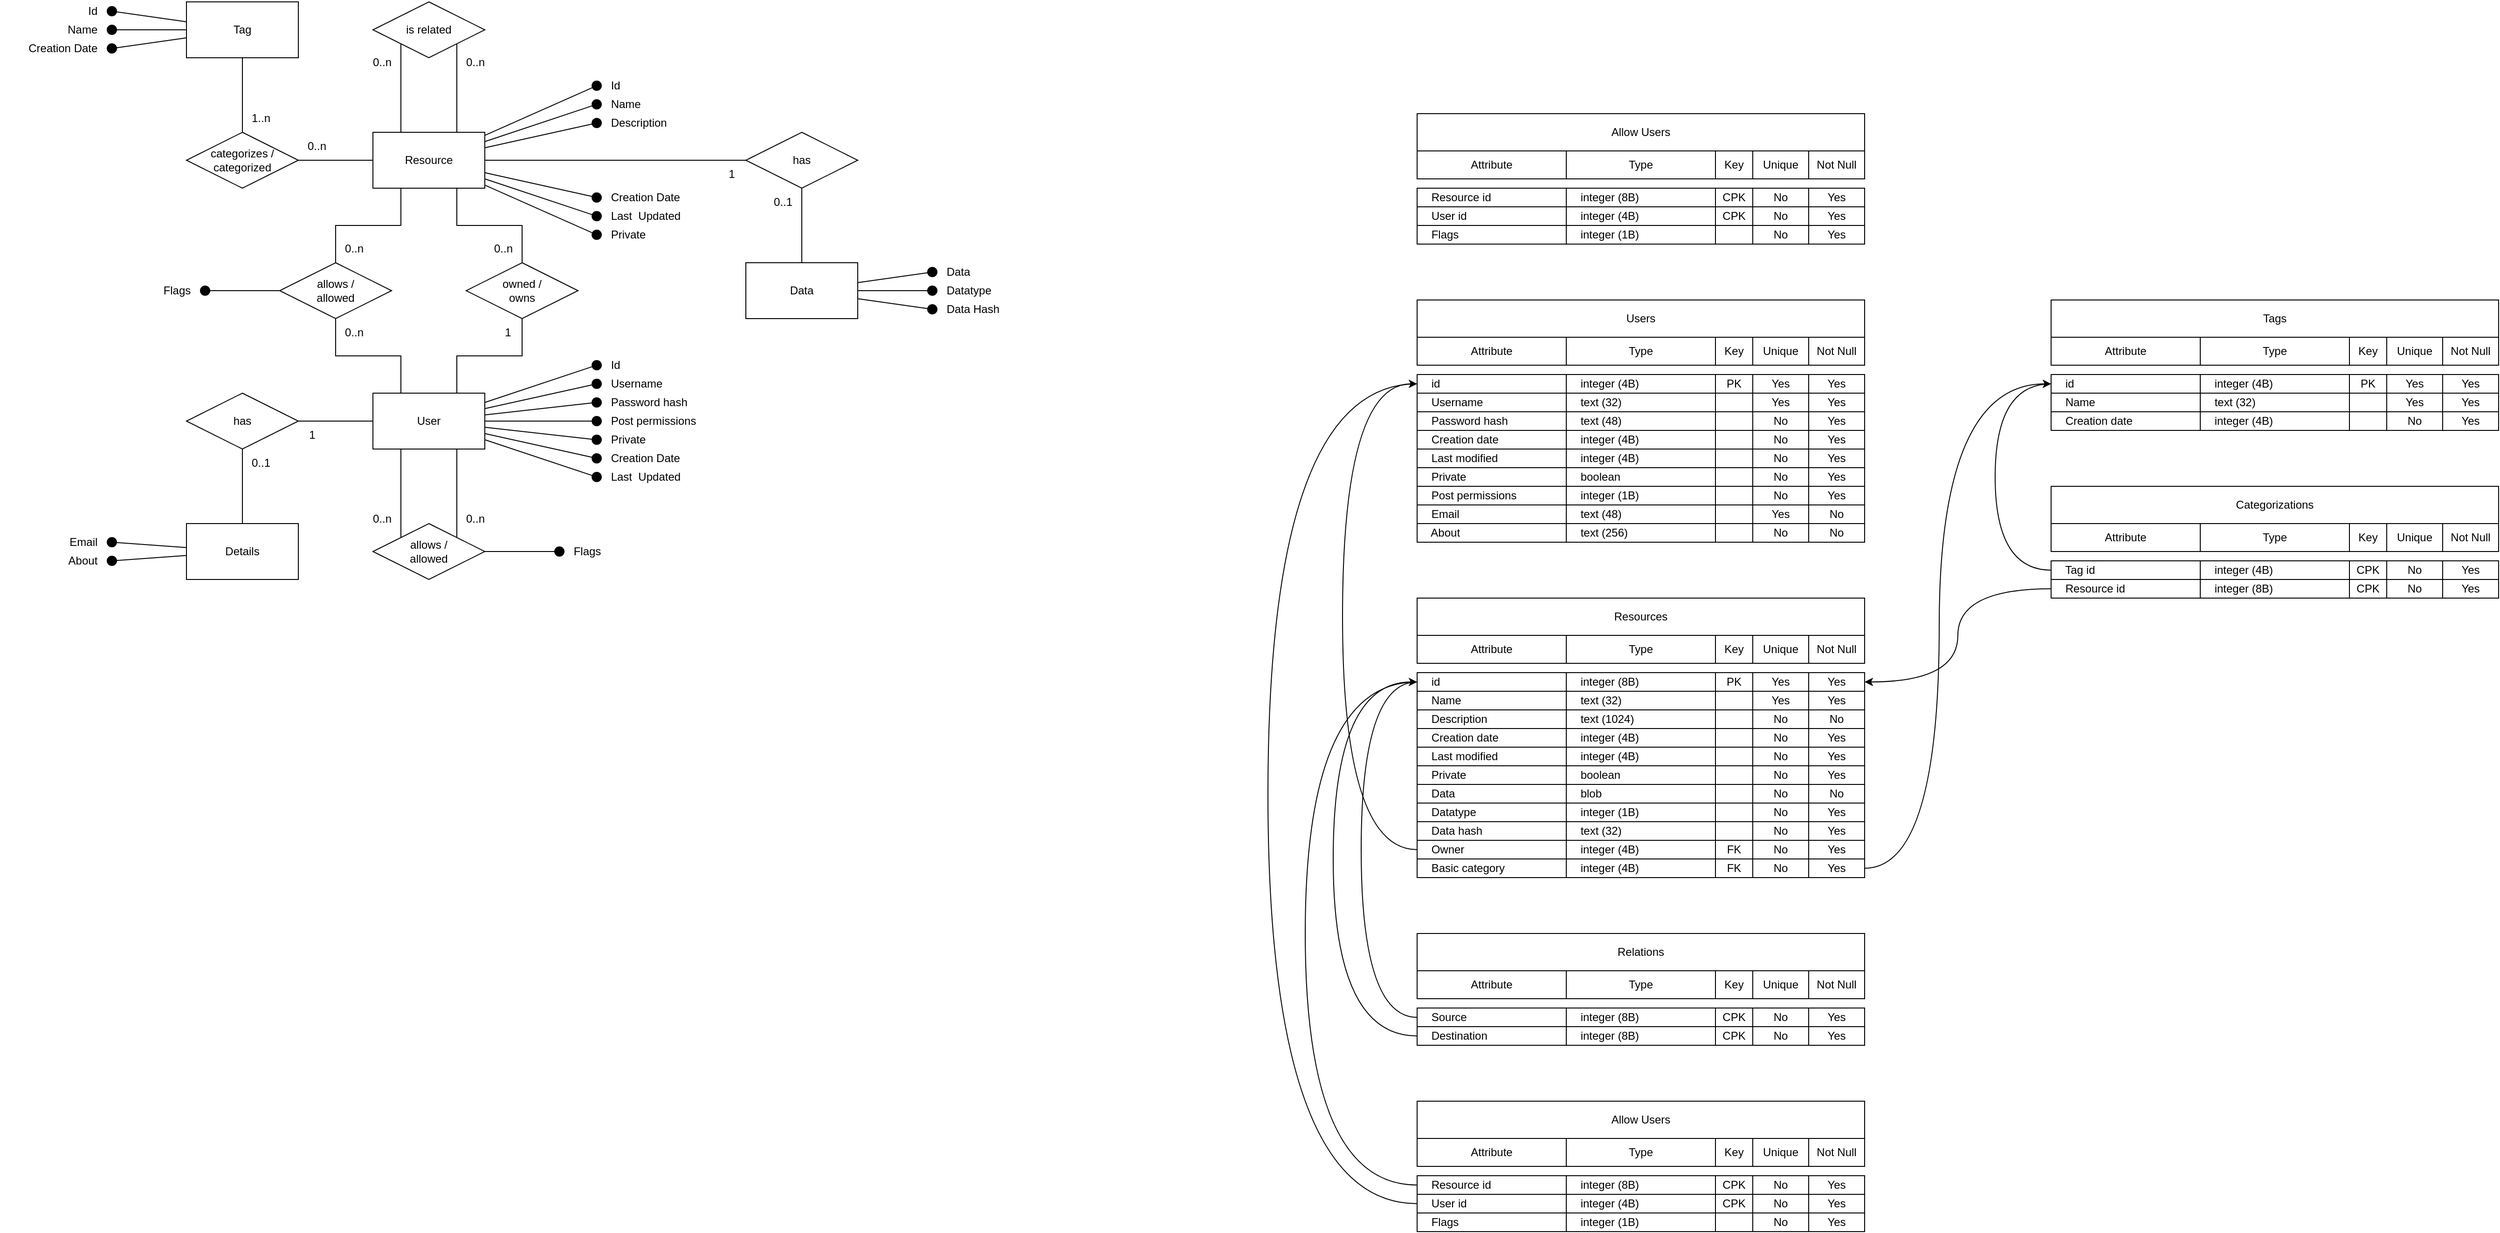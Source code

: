 <mxfile version="21.4.0" type="device" pages="2">
  <diagram name="Pagina-1" id="7mOzniVwdlXqiiTCB1uk">
    <mxGraphModel dx="2406" dy="1295" grid="1" gridSize="10" guides="0" tooltips="1" connect="1" arrows="1" fold="1" page="1" pageScale="1" pageWidth="4681" pageHeight="3300" math="0" shadow="0">
      <root>
        <mxCell id="0" />
        <mxCell id="1" parent="0" />
        <mxCell id="68d-TXcD6s6fanPsOxlW-1" style="rounded=0;orthogonalLoop=1;jettySize=auto;html=1;entryX=0;entryY=0.5;entryDx=0;entryDy=0;endArrow=oval;endFill=1;endSize=10;" parent="1" source="68d-TXcD6s6fanPsOxlW-10" target="68d-TXcD6s6fanPsOxlW-50" edge="1">
          <mxGeometry relative="1" as="geometry" />
        </mxCell>
        <mxCell id="68d-TXcD6s6fanPsOxlW-5" style="rounded=0;orthogonalLoop=1;jettySize=auto;html=1;entryX=0;entryY=0.5;entryDx=0;entryDy=0;endArrow=oval;endFill=1;endSize=10;" parent="1" source="68d-TXcD6s6fanPsOxlW-10" target="68d-TXcD6s6fanPsOxlW-46" edge="1">
          <mxGeometry relative="1" as="geometry" />
        </mxCell>
        <mxCell id="68d-TXcD6s6fanPsOxlW-6" style="rounded=0;orthogonalLoop=1;jettySize=auto;html=1;entryX=0;entryY=0.5;entryDx=0;entryDy=0;endArrow=oval;endFill=1;endSize=10;" parent="1" source="68d-TXcD6s6fanPsOxlW-10" target="68d-TXcD6s6fanPsOxlW-45" edge="1">
          <mxGeometry relative="1" as="geometry" />
        </mxCell>
        <mxCell id="68d-TXcD6s6fanPsOxlW-7" style="rounded=0;orthogonalLoop=1;jettySize=auto;html=1;entryX=0;entryY=0.5;entryDx=0;entryDy=0;endArrow=oval;endFill=1;endSize=10;" parent="1" source="68d-TXcD6s6fanPsOxlW-10" target="68d-TXcD6s6fanPsOxlW-44" edge="1">
          <mxGeometry relative="1" as="geometry" />
        </mxCell>
        <mxCell id="68d-TXcD6s6fanPsOxlW-8" style="rounded=0;orthogonalLoop=1;jettySize=auto;html=1;entryX=0;entryY=0.5;entryDx=0;entryDy=0;endArrow=oval;endFill=1;endSize=10;" parent="1" source="68d-TXcD6s6fanPsOxlW-10" target="68d-TXcD6s6fanPsOxlW-43" edge="1">
          <mxGeometry relative="1" as="geometry" />
        </mxCell>
        <mxCell id="68d-TXcD6s6fanPsOxlW-9" style="rounded=0;orthogonalLoop=1;jettySize=auto;html=1;entryX=0;entryY=0.5;entryDx=0;entryDy=0;endArrow=oval;endFill=1;endSize=10;" parent="1" source="68d-TXcD6s6fanPsOxlW-10" target="68d-TXcD6s6fanPsOxlW-42" edge="1">
          <mxGeometry relative="1" as="geometry" />
        </mxCell>
        <mxCell id="D55Hx-xPeuKkD4okI9LV-2" style="edgeStyle=orthogonalEdgeStyle;rounded=0;orthogonalLoop=1;jettySize=auto;html=1;exitX=1;exitY=0.5;exitDx=0;exitDy=0;entryX=0;entryY=0.5;entryDx=0;entryDy=0;endArrow=none;endFill=0;" edge="1" parent="1" source="68d-TXcD6s6fanPsOxlW-10" target="D55Hx-xPeuKkD4okI9LV-1">
          <mxGeometry relative="1" as="geometry" />
        </mxCell>
        <mxCell id="68d-TXcD6s6fanPsOxlW-10" value="Resource" style="rounded=0;whiteSpace=wrap;html=1;" parent="1" vertex="1">
          <mxGeometry x="920" y="620" width="120" height="60" as="geometry" />
        </mxCell>
        <mxCell id="68d-TXcD6s6fanPsOxlW-11" style="edgeStyle=orthogonalEdgeStyle;rounded=0;orthogonalLoop=1;jettySize=auto;html=1;exitX=0.75;exitY=0;exitDx=0;exitDy=0;entryX=0.5;entryY=1;entryDx=0;entryDy=0;endArrow=none;endFill=0;" parent="1" source="68d-TXcD6s6fanPsOxlW-19" target="68d-TXcD6s6fanPsOxlW-21" edge="1">
          <mxGeometry relative="1" as="geometry" />
        </mxCell>
        <mxCell id="68d-TXcD6s6fanPsOxlW-12" style="edgeStyle=orthogonalEdgeStyle;rounded=0;orthogonalLoop=1;jettySize=auto;html=1;exitX=0.25;exitY=0;exitDx=0;exitDy=0;entryX=0.5;entryY=1;entryDx=0;entryDy=0;endArrow=none;endFill=0;" parent="1" source="68d-TXcD6s6fanPsOxlW-19" target="68d-TXcD6s6fanPsOxlW-37" edge="1">
          <mxGeometry relative="1" as="geometry" />
        </mxCell>
        <mxCell id="68d-TXcD6s6fanPsOxlW-13" style="rounded=0;orthogonalLoop=1;jettySize=auto;html=1;entryX=0;entryY=0.5;entryDx=0;entryDy=0;endArrow=oval;endFill=1;endSize=10;" parent="1" source="68d-TXcD6s6fanPsOxlW-19" target="68d-TXcD6s6fanPsOxlW-62" edge="1">
          <mxGeometry relative="1" as="geometry" />
        </mxCell>
        <mxCell id="68d-TXcD6s6fanPsOxlW-14" style="rounded=0;orthogonalLoop=1;jettySize=auto;html=1;entryX=0;entryY=0.5;entryDx=0;entryDy=0;endArrow=oval;endFill=1;endSize=10;" parent="1" source="68d-TXcD6s6fanPsOxlW-19" target="68d-TXcD6s6fanPsOxlW-63" edge="1">
          <mxGeometry relative="1" as="geometry" />
        </mxCell>
        <mxCell id="68d-TXcD6s6fanPsOxlW-16" style="rounded=0;orthogonalLoop=1;jettySize=auto;html=1;entryX=0;entryY=0.5;entryDx=0;entryDy=0;endArrow=oval;endFill=1;endSize=10;" parent="1" source="68d-TXcD6s6fanPsOxlW-19" target="68d-TXcD6s6fanPsOxlW-65" edge="1">
          <mxGeometry relative="1" as="geometry" />
        </mxCell>
        <mxCell id="68d-TXcD6s6fanPsOxlW-17" style="rounded=0;orthogonalLoop=1;jettySize=auto;html=1;entryX=0;entryY=0.5;entryDx=0;entryDy=0;endArrow=oval;endFill=1;endSize=10;" parent="1" source="68d-TXcD6s6fanPsOxlW-19" target="68d-TXcD6s6fanPsOxlW-66" edge="1">
          <mxGeometry relative="1" as="geometry" />
        </mxCell>
        <mxCell id="68d-TXcD6s6fanPsOxlW-18" style="rounded=0;orthogonalLoop=1;jettySize=auto;html=1;entryX=0;entryY=0.5;entryDx=0;entryDy=0;endArrow=oval;endFill=1;endSize=10;" parent="1" source="68d-TXcD6s6fanPsOxlW-19" target="68d-TXcD6s6fanPsOxlW-61" edge="1">
          <mxGeometry relative="1" as="geometry" />
        </mxCell>
        <mxCell id="f_v4_vrdZtV7E4X_azBK-5" style="rounded=0;orthogonalLoop=1;jettySize=auto;html=1;entryX=0;entryY=0.5;entryDx=0;entryDy=0;endArrow=oval;endFill=1;endSize=10;" parent="1" source="68d-TXcD6s6fanPsOxlW-19" target="f_v4_vrdZtV7E4X_azBK-3" edge="1">
          <mxGeometry relative="1" as="geometry" />
        </mxCell>
        <mxCell id="f_v4_vrdZtV7E4X_azBK-6" style="rounded=0;orthogonalLoop=1;jettySize=auto;html=1;entryX=0;entryY=0.5;entryDx=0;entryDy=0;endArrow=oval;endFill=1;endSize=10;" parent="1" source="68d-TXcD6s6fanPsOxlW-19" target="f_v4_vrdZtV7E4X_azBK-4" edge="1">
          <mxGeometry relative="1" as="geometry" />
        </mxCell>
        <mxCell id="68d-TXcD6s6fanPsOxlW-19" value="User" style="rounded=0;whiteSpace=wrap;html=1;" parent="1" vertex="1">
          <mxGeometry x="920" y="900" width="120" height="60" as="geometry" />
        </mxCell>
        <mxCell id="68d-TXcD6s6fanPsOxlW-20" style="edgeStyle=orthogonalEdgeStyle;rounded=0;orthogonalLoop=1;jettySize=auto;html=1;exitX=0.5;exitY=0;exitDx=0;exitDy=0;entryX=0.75;entryY=1;entryDx=0;entryDy=0;endArrow=none;endFill=0;" parent="1" source="68d-TXcD6s6fanPsOxlW-21" target="68d-TXcD6s6fanPsOxlW-10" edge="1">
          <mxGeometry relative="1" as="geometry" />
        </mxCell>
        <mxCell id="68d-TXcD6s6fanPsOxlW-21" value="owned /&lt;br&gt;owns" style="rhombus;whiteSpace=wrap;html=1;" parent="1" vertex="1">
          <mxGeometry x="1020" y="760" width="120" height="60" as="geometry" />
        </mxCell>
        <mxCell id="68d-TXcD6s6fanPsOxlW-22" style="edgeStyle=orthogonalEdgeStyle;rounded=0;orthogonalLoop=1;jettySize=auto;html=1;exitX=0;exitY=1;exitDx=0;exitDy=0;entryX=0.25;entryY=0;entryDx=0;entryDy=0;endArrow=none;endFill=0;" parent="1" source="68d-TXcD6s6fanPsOxlW-24" target="68d-TXcD6s6fanPsOxlW-10" edge="1">
          <mxGeometry relative="1" as="geometry" />
        </mxCell>
        <mxCell id="68d-TXcD6s6fanPsOxlW-23" style="edgeStyle=orthogonalEdgeStyle;rounded=0;orthogonalLoop=1;jettySize=auto;html=1;exitX=1;exitY=1;exitDx=0;exitDy=0;entryX=0.75;entryY=0;entryDx=0;entryDy=0;endArrow=none;endFill=0;" parent="1" source="68d-TXcD6s6fanPsOxlW-24" target="68d-TXcD6s6fanPsOxlW-10" edge="1">
          <mxGeometry relative="1" as="geometry" />
        </mxCell>
        <mxCell id="68d-TXcD6s6fanPsOxlW-24" value="is related" style="rhombus;whiteSpace=wrap;html=1;" parent="1" vertex="1">
          <mxGeometry x="920" y="480" width="120" height="60" as="geometry" />
        </mxCell>
        <mxCell id="68d-TXcD6s6fanPsOxlW-25" style="edgeStyle=orthogonalEdgeStyle;rounded=0;orthogonalLoop=1;jettySize=auto;html=1;exitX=1;exitY=0.5;exitDx=0;exitDy=0;entryX=0;entryY=0.5;entryDx=0;entryDy=0;endArrow=none;endFill=0;" parent="1" source="68d-TXcD6s6fanPsOxlW-26" target="68d-TXcD6s6fanPsOxlW-10" edge="1">
          <mxGeometry relative="1" as="geometry" />
        </mxCell>
        <mxCell id="68d-TXcD6s6fanPsOxlW-26" value="categorizes /&lt;br&gt;categorized" style="rhombus;whiteSpace=wrap;html=1;" parent="1" vertex="1">
          <mxGeometry x="720" y="620" width="120" height="60" as="geometry" />
        </mxCell>
        <mxCell id="68d-TXcD6s6fanPsOxlW-27" style="edgeStyle=orthogonalEdgeStyle;rounded=0;orthogonalLoop=1;jettySize=auto;html=1;exitX=0.5;exitY=1;exitDx=0;exitDy=0;entryX=0.5;entryY=0;entryDx=0;entryDy=0;endArrow=none;endFill=0;" parent="1" source="68d-TXcD6s6fanPsOxlW-30" target="68d-TXcD6s6fanPsOxlW-26" edge="1">
          <mxGeometry relative="1" as="geometry" />
        </mxCell>
        <mxCell id="68d-TXcD6s6fanPsOxlW-28" style="rounded=0;orthogonalLoop=1;jettySize=auto;html=1;entryX=1;entryY=0.5;entryDx=0;entryDy=0;endArrow=oval;endFill=1;endSize=10;" parent="1" source="68d-TXcD6s6fanPsOxlW-30" target="68d-TXcD6s6fanPsOxlW-41" edge="1">
          <mxGeometry relative="1" as="geometry" />
        </mxCell>
        <mxCell id="68d-TXcD6s6fanPsOxlW-29" style="rounded=0;orthogonalLoop=1;jettySize=auto;html=1;entryX=1;entryY=0.5;entryDx=0;entryDy=0;endArrow=oval;endFill=1;endSize=10;" parent="1" source="68d-TXcD6s6fanPsOxlW-30" target="68d-TXcD6s6fanPsOxlW-40" edge="1">
          <mxGeometry relative="1" as="geometry" />
        </mxCell>
        <mxCell id="f_v4_vrdZtV7E4X_azBK-2" style="rounded=0;orthogonalLoop=1;jettySize=auto;html=1;entryX=1;entryY=0.5;entryDx=0;entryDy=0;endArrow=oval;endFill=1;endSize=10;" parent="1" source="68d-TXcD6s6fanPsOxlW-30" target="f_v4_vrdZtV7E4X_azBK-1" edge="1">
          <mxGeometry relative="1" as="geometry" />
        </mxCell>
        <mxCell id="68d-TXcD6s6fanPsOxlW-30" value="Tag" style="rounded=0;whiteSpace=wrap;html=1;" parent="1" vertex="1">
          <mxGeometry x="720" y="480" width="120" height="60" as="geometry" />
        </mxCell>
        <mxCell id="68d-TXcD6s6fanPsOxlW-31" style="edgeStyle=orthogonalEdgeStyle;rounded=0;orthogonalLoop=1;jettySize=auto;html=1;exitX=0;exitY=0;exitDx=0;exitDy=0;entryX=0.25;entryY=1;entryDx=0;entryDy=0;endArrow=none;endFill=0;" parent="1" source="68d-TXcD6s6fanPsOxlW-34" target="68d-TXcD6s6fanPsOxlW-19" edge="1">
          <mxGeometry relative="1" as="geometry" />
        </mxCell>
        <mxCell id="68d-TXcD6s6fanPsOxlW-32" style="edgeStyle=orthogonalEdgeStyle;rounded=0;orthogonalLoop=1;jettySize=auto;html=1;exitX=1;exitY=0;exitDx=0;exitDy=0;entryX=0.75;entryY=1;entryDx=0;entryDy=0;endArrow=none;endFill=0;" parent="1" source="68d-TXcD6s6fanPsOxlW-34" target="68d-TXcD6s6fanPsOxlW-19" edge="1">
          <mxGeometry relative="1" as="geometry" />
        </mxCell>
        <mxCell id="-UXQrFRyyCpl4ekTxgTx-6" style="rounded=0;orthogonalLoop=1;jettySize=auto;html=1;exitX=1;exitY=0.5;exitDx=0;exitDy=0;entryX=0;entryY=0.5;entryDx=0;entryDy=0;endArrow=oval;endFill=1;endSize=10;" parent="1" source="68d-TXcD6s6fanPsOxlW-34" target="-UXQrFRyyCpl4ekTxgTx-5" edge="1">
          <mxGeometry relative="1" as="geometry" />
        </mxCell>
        <mxCell id="68d-TXcD6s6fanPsOxlW-34" value="allows /&lt;br&gt;allowed" style="rhombus;whiteSpace=wrap;html=1;" parent="1" vertex="1">
          <mxGeometry x="920" y="1040" width="120" height="60" as="geometry" />
        </mxCell>
        <mxCell id="68d-TXcD6s6fanPsOxlW-35" style="edgeStyle=orthogonalEdgeStyle;rounded=0;orthogonalLoop=1;jettySize=auto;html=1;exitX=0.5;exitY=0;exitDx=0;exitDy=0;entryX=0.25;entryY=1;entryDx=0;entryDy=0;endArrow=none;endFill=0;" parent="1" source="68d-TXcD6s6fanPsOxlW-37" target="68d-TXcD6s6fanPsOxlW-10" edge="1">
          <mxGeometry relative="1" as="geometry" />
        </mxCell>
        <mxCell id="68d-TXcD6s6fanPsOxlW-36" style="rounded=0;orthogonalLoop=1;jettySize=auto;html=1;exitX=0;exitY=0.5;exitDx=0;exitDy=0;entryX=1;entryY=0.5;entryDx=0;entryDy=0;endArrow=oval;endFill=1;endSize=10;" parent="1" source="68d-TXcD6s6fanPsOxlW-37" target="68d-TXcD6s6fanPsOxlW-38" edge="1">
          <mxGeometry relative="1" as="geometry" />
        </mxCell>
        <mxCell id="68d-TXcD6s6fanPsOxlW-37" value="allows /&lt;br&gt;allowed" style="rhombus;whiteSpace=wrap;html=1;" parent="1" vertex="1">
          <mxGeometry x="820" y="760" width="120" height="60" as="geometry" />
        </mxCell>
        <mxCell id="68d-TXcD6s6fanPsOxlW-38" value="Flags&amp;nbsp; &amp;nbsp;&amp;nbsp;" style="text;html=1;strokeColor=none;fillColor=none;align=right;verticalAlign=middle;whiteSpace=wrap;rounded=0;" parent="1" vertex="1">
          <mxGeometry x="620" y="780" width="120" height="20" as="geometry" />
        </mxCell>
        <mxCell id="68d-TXcD6s6fanPsOxlW-40" value="Id&amp;nbsp; &amp;nbsp;&amp;nbsp;" style="text;html=1;strokeColor=none;fillColor=none;align=right;verticalAlign=middle;whiteSpace=wrap;rounded=0;" parent="1" vertex="1">
          <mxGeometry x="520" y="480" width="120" height="20" as="geometry" />
        </mxCell>
        <mxCell id="68d-TXcD6s6fanPsOxlW-41" value="Name&amp;nbsp; &amp;nbsp;&amp;nbsp;" style="text;html=1;strokeColor=none;fillColor=none;align=right;verticalAlign=middle;whiteSpace=wrap;rounded=0;" parent="1" vertex="1">
          <mxGeometry x="520" y="500" width="120" height="20" as="geometry" />
        </mxCell>
        <mxCell id="68d-TXcD6s6fanPsOxlW-42" value="&amp;nbsp; &amp;nbsp; Id" style="text;html=1;strokeColor=none;fillColor=none;align=left;verticalAlign=middle;whiteSpace=wrap;rounded=0;" parent="1" vertex="1">
          <mxGeometry x="1160" y="560" width="120" height="20" as="geometry" />
        </mxCell>
        <mxCell id="68d-TXcD6s6fanPsOxlW-43" value="&amp;nbsp; &amp;nbsp; Name" style="text;html=1;strokeColor=none;fillColor=none;align=left;verticalAlign=middle;whiteSpace=wrap;rounded=0;" parent="1" vertex="1">
          <mxGeometry x="1160" y="580" width="120" height="20" as="geometry" />
        </mxCell>
        <mxCell id="68d-TXcD6s6fanPsOxlW-44" value="&amp;nbsp; &amp;nbsp; Description" style="text;html=1;strokeColor=none;fillColor=none;align=left;verticalAlign=middle;whiteSpace=wrap;rounded=0;" parent="1" vertex="1">
          <mxGeometry x="1160" y="600" width="120" height="20" as="geometry" />
        </mxCell>
        <mxCell id="68d-TXcD6s6fanPsOxlW-45" value="&amp;nbsp; &amp;nbsp; Creation Date" style="text;html=1;strokeColor=none;fillColor=none;align=left;verticalAlign=middle;whiteSpace=wrap;rounded=0;" parent="1" vertex="1">
          <mxGeometry x="1160" y="680" width="120" height="20" as="geometry" />
        </mxCell>
        <mxCell id="68d-TXcD6s6fanPsOxlW-46" value="&amp;nbsp; &amp;nbsp; Last&amp;nbsp; Updated" style="text;html=1;strokeColor=none;fillColor=none;align=left;verticalAlign=middle;whiteSpace=wrap;rounded=0;" parent="1" vertex="1">
          <mxGeometry x="1160" y="700" width="120" height="20" as="geometry" />
        </mxCell>
        <mxCell id="68d-TXcD6s6fanPsOxlW-47" value="&amp;nbsp; &amp;nbsp; Data" style="text;html=1;strokeColor=none;fillColor=none;align=left;verticalAlign=middle;whiteSpace=wrap;rounded=0;" parent="1" vertex="1">
          <mxGeometry x="1520" y="760" width="120" height="20" as="geometry" />
        </mxCell>
        <mxCell id="68d-TXcD6s6fanPsOxlW-48" value="&amp;nbsp; &amp;nbsp; Data Hash" style="text;html=1;strokeColor=none;fillColor=none;align=left;verticalAlign=middle;whiteSpace=wrap;rounded=0;" parent="1" vertex="1">
          <mxGeometry x="1520" y="800" width="120" height="20" as="geometry" />
        </mxCell>
        <mxCell id="68d-TXcD6s6fanPsOxlW-49" value="&amp;nbsp; &amp;nbsp; Datatype" style="text;html=1;strokeColor=none;fillColor=none;align=left;verticalAlign=middle;whiteSpace=wrap;rounded=0;" parent="1" vertex="1">
          <mxGeometry x="1520" y="780" width="120" height="20" as="geometry" />
        </mxCell>
        <mxCell id="68d-TXcD6s6fanPsOxlW-50" value="&amp;nbsp; &amp;nbsp; Private" style="text;html=1;strokeColor=none;fillColor=none;align=left;verticalAlign=middle;whiteSpace=wrap;rounded=0;" parent="1" vertex="1">
          <mxGeometry x="1160" y="720" width="120" height="20" as="geometry" />
        </mxCell>
        <mxCell id="68d-TXcD6s6fanPsOxlW-51" value="0..n" style="text;html=1;strokeColor=none;fillColor=none;align=center;verticalAlign=middle;whiteSpace=wrap;rounded=0;" parent="1" vertex="1">
          <mxGeometry x="910" y="1020" width="40" height="30" as="geometry" />
        </mxCell>
        <mxCell id="68d-TXcD6s6fanPsOxlW-52" value="0..n" style="text;html=1;strokeColor=none;fillColor=none;align=center;verticalAlign=middle;whiteSpace=wrap;rounded=0;" parent="1" vertex="1">
          <mxGeometry x="1010" y="1020" width="40" height="30" as="geometry" />
        </mxCell>
        <mxCell id="68d-TXcD6s6fanPsOxlW-53" value="0..n" style="text;html=1;strokeColor=none;fillColor=none;align=center;verticalAlign=middle;whiteSpace=wrap;rounded=0;" parent="1" vertex="1">
          <mxGeometry x="1040" y="730" width="40" height="30" as="geometry" />
        </mxCell>
        <mxCell id="68d-TXcD6s6fanPsOxlW-54" value="1" style="text;html=1;strokeColor=none;fillColor=none;align=center;verticalAlign=middle;whiteSpace=wrap;rounded=0;" parent="1" vertex="1">
          <mxGeometry x="1050" y="820" width="30" height="30" as="geometry" />
        </mxCell>
        <mxCell id="68d-TXcD6s6fanPsOxlW-55" value="0..n" style="text;html=1;strokeColor=none;fillColor=none;align=center;verticalAlign=middle;whiteSpace=wrap;rounded=0;" parent="1" vertex="1">
          <mxGeometry x="880" y="730" width="40" height="30" as="geometry" />
        </mxCell>
        <mxCell id="68d-TXcD6s6fanPsOxlW-56" value="0..n" style="text;html=1;strokeColor=none;fillColor=none;align=center;verticalAlign=middle;whiteSpace=wrap;rounded=0;" parent="1" vertex="1">
          <mxGeometry x="880" y="820" width="40" height="30" as="geometry" />
        </mxCell>
        <mxCell id="68d-TXcD6s6fanPsOxlW-57" value="1..n" style="text;html=1;strokeColor=none;fillColor=none;align=center;verticalAlign=middle;whiteSpace=wrap;rounded=0;" parent="1" vertex="1">
          <mxGeometry x="780" y="590" width="40" height="30" as="geometry" />
        </mxCell>
        <mxCell id="68d-TXcD6s6fanPsOxlW-58" value="0..n" style="text;html=1;strokeColor=none;fillColor=none;align=center;verticalAlign=middle;whiteSpace=wrap;rounded=0;" parent="1" vertex="1">
          <mxGeometry x="840" y="620" width="40" height="30" as="geometry" />
        </mxCell>
        <mxCell id="68d-TXcD6s6fanPsOxlW-59" value="0..n" style="text;html=1;strokeColor=none;fillColor=none;align=center;verticalAlign=middle;whiteSpace=wrap;rounded=0;" parent="1" vertex="1">
          <mxGeometry x="910" y="530" width="40" height="30" as="geometry" />
        </mxCell>
        <mxCell id="68d-TXcD6s6fanPsOxlW-60" value="0..n" style="text;html=1;strokeColor=none;fillColor=none;align=center;verticalAlign=middle;whiteSpace=wrap;rounded=0;" parent="1" vertex="1">
          <mxGeometry x="1010" y="530" width="40" height="30" as="geometry" />
        </mxCell>
        <mxCell id="68d-TXcD6s6fanPsOxlW-61" value="&amp;nbsp; &amp;nbsp; Private" style="text;html=1;strokeColor=none;fillColor=none;align=left;verticalAlign=middle;whiteSpace=wrap;rounded=0;" parent="1" vertex="1">
          <mxGeometry x="1160" y="940" width="120" height="20" as="geometry" />
        </mxCell>
        <mxCell id="68d-TXcD6s6fanPsOxlW-62" value="&amp;nbsp; &amp;nbsp; Id" style="text;html=1;strokeColor=none;fillColor=none;align=left;verticalAlign=middle;whiteSpace=wrap;rounded=0;" parent="1" vertex="1">
          <mxGeometry x="1160" y="860" width="120" height="20" as="geometry" />
        </mxCell>
        <mxCell id="68d-TXcD6s6fanPsOxlW-63" value="&amp;nbsp; &amp;nbsp; Username" style="text;html=1;strokeColor=none;fillColor=none;align=left;verticalAlign=middle;whiteSpace=wrap;rounded=0;" parent="1" vertex="1">
          <mxGeometry x="1160" y="880" width="120" height="20" as="geometry" />
        </mxCell>
        <mxCell id="68d-TXcD6s6fanPsOxlW-65" value="&amp;nbsp; &amp;nbsp; Password hash" style="text;html=1;strokeColor=none;fillColor=none;align=left;verticalAlign=middle;whiteSpace=wrap;rounded=0;" parent="1" vertex="1">
          <mxGeometry x="1160" y="900" width="120" height="20" as="geometry" />
        </mxCell>
        <mxCell id="68d-TXcD6s6fanPsOxlW-66" value="&amp;nbsp; &amp;nbsp; Post permissions" style="text;html=1;strokeColor=none;fillColor=none;align=left;verticalAlign=middle;whiteSpace=wrap;rounded=0;" parent="1" vertex="1">
          <mxGeometry x="1160" y="920" width="120" height="20" as="geometry" />
        </mxCell>
        <mxCell id="f_v4_vrdZtV7E4X_azBK-1" value="Creation Date&amp;nbsp; &amp;nbsp;&amp;nbsp;" style="text;html=1;strokeColor=none;fillColor=none;align=right;verticalAlign=middle;whiteSpace=wrap;rounded=0;" parent="1" vertex="1">
          <mxGeometry x="520" y="520" width="120" height="20" as="geometry" />
        </mxCell>
        <mxCell id="f_v4_vrdZtV7E4X_azBK-3" value="&amp;nbsp; &amp;nbsp; Creation Date" style="text;html=1;strokeColor=none;fillColor=none;align=left;verticalAlign=middle;whiteSpace=wrap;rounded=0;" parent="1" vertex="1">
          <mxGeometry x="1160" y="960" width="120" height="20" as="geometry" />
        </mxCell>
        <mxCell id="f_v4_vrdZtV7E4X_azBK-4" value="&amp;nbsp; &amp;nbsp; Last&amp;nbsp; Updated" style="text;html=1;strokeColor=none;fillColor=none;align=left;verticalAlign=middle;whiteSpace=wrap;rounded=0;" parent="1" vertex="1">
          <mxGeometry x="1160" y="980" width="120" height="20" as="geometry" />
        </mxCell>
        <mxCell id="-UXQrFRyyCpl4ekTxgTx-3" style="rounded=0;orthogonalLoop=1;jettySize=auto;html=1;entryX=1;entryY=0.5;entryDx=0;entryDy=0;endArrow=oval;endFill=1;endSize=10;" parent="1" source="f_v4_vrdZtV7E4X_azBK-7" target="-UXQrFRyyCpl4ekTxgTx-1" edge="1">
          <mxGeometry relative="1" as="geometry" />
        </mxCell>
        <mxCell id="-UXQrFRyyCpl4ekTxgTx-4" style="rounded=0;orthogonalLoop=1;jettySize=auto;html=1;entryX=1;entryY=0.5;entryDx=0;entryDy=0;endArrow=oval;endFill=1;endSize=10;" parent="1" source="f_v4_vrdZtV7E4X_azBK-7" target="-UXQrFRyyCpl4ekTxgTx-2" edge="1">
          <mxGeometry relative="1" as="geometry" />
        </mxCell>
        <mxCell id="f_v4_vrdZtV7E4X_azBK-7" value="Details" style="rounded=0;whiteSpace=wrap;html=1;" parent="1" vertex="1">
          <mxGeometry x="720" y="1040" width="120" height="60" as="geometry" />
        </mxCell>
        <mxCell id="f_v4_vrdZtV7E4X_azBK-10" style="edgeStyle=orthogonalEdgeStyle;rounded=0;orthogonalLoop=1;jettySize=auto;html=1;exitX=1;exitY=0.5;exitDx=0;exitDy=0;entryX=0;entryY=0.5;entryDx=0;entryDy=0;endArrow=none;endFill=0;" parent="1" source="f_v4_vrdZtV7E4X_azBK-8" target="68d-TXcD6s6fanPsOxlW-19" edge="1">
          <mxGeometry relative="1" as="geometry" />
        </mxCell>
        <mxCell id="f_v4_vrdZtV7E4X_azBK-11" style="edgeStyle=orthogonalEdgeStyle;rounded=0;orthogonalLoop=1;jettySize=auto;html=1;exitX=0.5;exitY=1;exitDx=0;exitDy=0;entryX=0.5;entryY=0;entryDx=0;entryDy=0;endArrow=none;endFill=0;" parent="1" source="f_v4_vrdZtV7E4X_azBK-8" target="f_v4_vrdZtV7E4X_azBK-7" edge="1">
          <mxGeometry relative="1" as="geometry" />
        </mxCell>
        <mxCell id="f_v4_vrdZtV7E4X_azBK-8" value="has" style="rhombus;whiteSpace=wrap;html=1;" parent="1" vertex="1">
          <mxGeometry x="720" y="900" width="120" height="60" as="geometry" />
        </mxCell>
        <mxCell id="f_v4_vrdZtV7E4X_azBK-12" value="1" style="text;html=1;strokeColor=none;fillColor=none;align=center;verticalAlign=middle;whiteSpace=wrap;rounded=0;" parent="1" vertex="1">
          <mxGeometry x="840" y="930" width="30" height="30" as="geometry" />
        </mxCell>
        <mxCell id="f_v4_vrdZtV7E4X_azBK-13" value="0..1" style="text;html=1;strokeColor=none;fillColor=none;align=center;verticalAlign=middle;whiteSpace=wrap;rounded=0;" parent="1" vertex="1">
          <mxGeometry x="780" y="960" width="40" height="30" as="geometry" />
        </mxCell>
        <mxCell id="-UXQrFRyyCpl4ekTxgTx-1" value="Email&amp;nbsp; &amp;nbsp;&amp;nbsp;" style="text;html=1;strokeColor=none;fillColor=none;align=right;verticalAlign=middle;whiteSpace=wrap;rounded=0;" parent="1" vertex="1">
          <mxGeometry x="520" y="1050" width="120" height="20" as="geometry" />
        </mxCell>
        <mxCell id="-UXQrFRyyCpl4ekTxgTx-2" value="About&amp;nbsp; &amp;nbsp;&amp;nbsp;" style="text;html=1;strokeColor=none;fillColor=none;align=right;verticalAlign=middle;whiteSpace=wrap;rounded=0;" parent="1" vertex="1">
          <mxGeometry x="520" y="1070" width="120" height="20" as="geometry" />
        </mxCell>
        <mxCell id="-UXQrFRyyCpl4ekTxgTx-5" value="&amp;nbsp; &amp;nbsp; Flags" style="text;html=1;strokeColor=none;fillColor=none;align=left;verticalAlign=middle;whiteSpace=wrap;rounded=0;" parent="1" vertex="1">
          <mxGeometry x="1120" y="1060" width="120" height="20" as="geometry" />
        </mxCell>
        <mxCell id="D55Hx-xPeuKkD4okI9LV-4" style="edgeStyle=orthogonalEdgeStyle;rounded=0;orthogonalLoop=1;jettySize=auto;html=1;exitX=0.5;exitY=1;exitDx=0;exitDy=0;entryX=0.5;entryY=0;entryDx=0;entryDy=0;endArrow=none;endFill=0;" edge="1" parent="1" source="D55Hx-xPeuKkD4okI9LV-1" target="D55Hx-xPeuKkD4okI9LV-3">
          <mxGeometry relative="1" as="geometry" />
        </mxCell>
        <mxCell id="D55Hx-xPeuKkD4okI9LV-1" value="has" style="rhombus;whiteSpace=wrap;html=1;" vertex="1" parent="1">
          <mxGeometry x="1320" y="620" width="120" height="60" as="geometry" />
        </mxCell>
        <mxCell id="D55Hx-xPeuKkD4okI9LV-7" style="rounded=0;orthogonalLoop=1;jettySize=auto;html=1;entryX=0;entryY=0.5;entryDx=0;entryDy=0;endArrow=oval;endFill=1;endSize=10;" edge="1" parent="1" source="D55Hx-xPeuKkD4okI9LV-3" target="68d-TXcD6s6fanPsOxlW-47">
          <mxGeometry relative="1" as="geometry" />
        </mxCell>
        <mxCell id="D55Hx-xPeuKkD4okI9LV-8" style="rounded=0;orthogonalLoop=1;jettySize=auto;html=1;entryX=0;entryY=0.5;entryDx=0;entryDy=0;endArrow=oval;endFill=1;endSize=10;" edge="1" parent="1" source="D55Hx-xPeuKkD4okI9LV-3" target="68d-TXcD6s6fanPsOxlW-49">
          <mxGeometry relative="1" as="geometry" />
        </mxCell>
        <mxCell id="D55Hx-xPeuKkD4okI9LV-9" style="rounded=0;orthogonalLoop=1;jettySize=auto;html=1;entryX=0;entryY=0.5;entryDx=0;entryDy=0;endArrow=oval;endFill=1;endSize=10;" edge="1" parent="1" source="D55Hx-xPeuKkD4okI9LV-3" target="68d-TXcD6s6fanPsOxlW-48">
          <mxGeometry relative="1" as="geometry" />
        </mxCell>
        <mxCell id="D55Hx-xPeuKkD4okI9LV-3" value="Data" style="rounded=0;whiteSpace=wrap;html=1;" vertex="1" parent="1">
          <mxGeometry x="1320" y="760" width="120" height="60" as="geometry" />
        </mxCell>
        <mxCell id="D55Hx-xPeuKkD4okI9LV-5" value="1" style="text;html=1;strokeColor=none;fillColor=none;align=center;verticalAlign=middle;whiteSpace=wrap;rounded=0;" vertex="1" parent="1">
          <mxGeometry x="1290" y="650" width="30" height="30" as="geometry" />
        </mxCell>
        <mxCell id="D55Hx-xPeuKkD4okI9LV-6" value="0..1" style="text;html=1;strokeColor=none;fillColor=none;align=center;verticalAlign=middle;whiteSpace=wrap;rounded=0;" vertex="1" parent="1">
          <mxGeometry x="1340" y="680" width="40" height="30" as="geometry" />
        </mxCell>
        <mxCell id="D55Hx-xPeuKkD4okI9LV-10" value="Users" style="rounded=0;whiteSpace=wrap;html=1;" vertex="1" parent="1">
          <mxGeometry x="2040" y="800" width="480" height="40" as="geometry" />
        </mxCell>
        <mxCell id="D55Hx-xPeuKkD4okI9LV-11" value="Attribute" style="rounded=0;whiteSpace=wrap;html=1;" vertex="1" parent="1">
          <mxGeometry x="2040" y="840" width="160" height="30" as="geometry" />
        </mxCell>
        <mxCell id="D55Hx-xPeuKkD4okI9LV-12" value="Type" style="rounded=0;whiteSpace=wrap;html=1;" vertex="1" parent="1">
          <mxGeometry x="2200" y="840" width="160" height="30" as="geometry" />
        </mxCell>
        <mxCell id="D55Hx-xPeuKkD4okI9LV-13" value="Key" style="rounded=0;whiteSpace=wrap;html=1;" vertex="1" parent="1">
          <mxGeometry x="2360" y="840" width="40" height="30" as="geometry" />
        </mxCell>
        <mxCell id="D55Hx-xPeuKkD4okI9LV-14" value="&amp;nbsp; &amp;nbsp; id" style="rounded=0;whiteSpace=wrap;html=1;align=left;" vertex="1" parent="1">
          <mxGeometry x="2040" y="880" width="160" height="20" as="geometry" />
        </mxCell>
        <mxCell id="D55Hx-xPeuKkD4okI9LV-15" value="&amp;nbsp; &amp;nbsp; integer (4B)" style="rounded=0;whiteSpace=wrap;html=1;align=left;" vertex="1" parent="1">
          <mxGeometry x="2200" y="880" width="160" height="20" as="geometry" />
        </mxCell>
        <mxCell id="D55Hx-xPeuKkD4okI9LV-17" value="&amp;nbsp; &amp;nbsp; Username" style="rounded=0;whiteSpace=wrap;html=1;align=left;" vertex="1" parent="1">
          <mxGeometry x="2040" y="900" width="160" height="20" as="geometry" />
        </mxCell>
        <mxCell id="D55Hx-xPeuKkD4okI9LV-18" value="&amp;nbsp; &amp;nbsp; text (32)" style="rounded=0;whiteSpace=wrap;html=1;align=left;" vertex="1" parent="1">
          <mxGeometry x="2200" y="900" width="160" height="20" as="geometry" />
        </mxCell>
        <mxCell id="D55Hx-xPeuKkD4okI9LV-20" value="&amp;nbsp; &amp;nbsp; Password hash" style="rounded=0;whiteSpace=wrap;html=1;align=left;" vertex="1" parent="1">
          <mxGeometry x="2040" y="920" width="160" height="20" as="geometry" />
        </mxCell>
        <mxCell id="D55Hx-xPeuKkD4okI9LV-21" value="&amp;nbsp; &amp;nbsp; text (48)" style="rounded=0;whiteSpace=wrap;html=1;align=left;" vertex="1" parent="1">
          <mxGeometry x="2200" y="920" width="160" height="20" as="geometry" />
        </mxCell>
        <mxCell id="D55Hx-xPeuKkD4okI9LV-23" value="Unique" style="rounded=0;whiteSpace=wrap;html=1;" vertex="1" parent="1">
          <mxGeometry x="2400" y="840" width="60" height="30" as="geometry" />
        </mxCell>
        <mxCell id="D55Hx-xPeuKkD4okI9LV-24" value="Not Null" style="rounded=0;whiteSpace=wrap;html=1;" vertex="1" parent="1">
          <mxGeometry x="2460" y="840" width="60" height="30" as="geometry" />
        </mxCell>
        <mxCell id="D55Hx-xPeuKkD4okI9LV-25" value="PK" style="rounded=0;whiteSpace=wrap;html=1;align=center;" vertex="1" parent="1">
          <mxGeometry x="2360" y="880" width="40" height="20" as="geometry" />
        </mxCell>
        <mxCell id="D55Hx-xPeuKkD4okI9LV-26" value="Yes" style="rounded=0;whiteSpace=wrap;html=1;align=center;" vertex="1" parent="1">
          <mxGeometry x="2400" y="880" width="60" height="20" as="geometry" />
        </mxCell>
        <mxCell id="D55Hx-xPeuKkD4okI9LV-27" value="Yes" style="rounded=0;whiteSpace=wrap;html=1;align=center;" vertex="1" parent="1">
          <mxGeometry x="2460" y="880" width="60" height="20" as="geometry" />
        </mxCell>
        <mxCell id="D55Hx-xPeuKkD4okI9LV-28" value="" style="rounded=0;whiteSpace=wrap;html=1;align=center;" vertex="1" parent="1">
          <mxGeometry x="2360" y="900" width="40" height="20" as="geometry" />
        </mxCell>
        <mxCell id="D55Hx-xPeuKkD4okI9LV-29" value="Yes" style="rounded=0;whiteSpace=wrap;html=1;align=center;" vertex="1" parent="1">
          <mxGeometry x="2400" y="900" width="60" height="20" as="geometry" />
        </mxCell>
        <mxCell id="D55Hx-xPeuKkD4okI9LV-30" value="Yes" style="rounded=0;whiteSpace=wrap;html=1;align=center;" vertex="1" parent="1">
          <mxGeometry x="2460" y="900" width="60" height="20" as="geometry" />
        </mxCell>
        <mxCell id="D55Hx-xPeuKkD4okI9LV-31" value="" style="rounded=0;whiteSpace=wrap;html=1;align=center;" vertex="1" parent="1">
          <mxGeometry x="2360" y="920" width="40" height="20" as="geometry" />
        </mxCell>
        <mxCell id="D55Hx-xPeuKkD4okI9LV-32" value="No" style="rounded=0;whiteSpace=wrap;html=1;align=center;" vertex="1" parent="1">
          <mxGeometry x="2400" y="920" width="60" height="20" as="geometry" />
        </mxCell>
        <mxCell id="D55Hx-xPeuKkD4okI9LV-33" value="Yes" style="rounded=0;whiteSpace=wrap;html=1;align=center;" vertex="1" parent="1">
          <mxGeometry x="2460" y="920" width="60" height="20" as="geometry" />
        </mxCell>
        <mxCell id="D55Hx-xPeuKkD4okI9LV-34" value="&amp;nbsp; &amp;nbsp; Creation date" style="rounded=0;whiteSpace=wrap;html=1;align=left;" vertex="1" parent="1">
          <mxGeometry x="2040" y="940" width="160" height="20" as="geometry" />
        </mxCell>
        <mxCell id="D55Hx-xPeuKkD4okI9LV-35" value="&amp;nbsp; &amp;nbsp; integer (4B)" style="rounded=0;whiteSpace=wrap;html=1;align=left;" vertex="1" parent="1">
          <mxGeometry x="2200" y="940" width="160" height="20" as="geometry" />
        </mxCell>
        <mxCell id="D55Hx-xPeuKkD4okI9LV-36" value="" style="rounded=0;whiteSpace=wrap;html=1;align=center;" vertex="1" parent="1">
          <mxGeometry x="2360" y="940" width="40" height="20" as="geometry" />
        </mxCell>
        <mxCell id="D55Hx-xPeuKkD4okI9LV-37" value="No" style="rounded=0;whiteSpace=wrap;html=1;align=center;" vertex="1" parent="1">
          <mxGeometry x="2400" y="940" width="60" height="20" as="geometry" />
        </mxCell>
        <mxCell id="D55Hx-xPeuKkD4okI9LV-38" value="Yes" style="rounded=0;whiteSpace=wrap;html=1;align=center;" vertex="1" parent="1">
          <mxGeometry x="2460" y="940" width="60" height="20" as="geometry" />
        </mxCell>
        <mxCell id="D55Hx-xPeuKkD4okI9LV-39" value="&amp;nbsp; &amp;nbsp; Last modified" style="rounded=0;whiteSpace=wrap;html=1;align=left;" vertex="1" parent="1">
          <mxGeometry x="2040" y="960" width="160" height="20" as="geometry" />
        </mxCell>
        <mxCell id="D55Hx-xPeuKkD4okI9LV-40" value="&amp;nbsp; &amp;nbsp; integer (4B)" style="rounded=0;whiteSpace=wrap;html=1;align=left;" vertex="1" parent="1">
          <mxGeometry x="2200" y="960" width="160" height="20" as="geometry" />
        </mxCell>
        <mxCell id="D55Hx-xPeuKkD4okI9LV-41" value="" style="rounded=0;whiteSpace=wrap;html=1;align=center;" vertex="1" parent="1">
          <mxGeometry x="2360" y="960" width="40" height="20" as="geometry" />
        </mxCell>
        <mxCell id="D55Hx-xPeuKkD4okI9LV-42" value="No" style="rounded=0;whiteSpace=wrap;html=1;align=center;" vertex="1" parent="1">
          <mxGeometry x="2400" y="960" width="60" height="20" as="geometry" />
        </mxCell>
        <mxCell id="D55Hx-xPeuKkD4okI9LV-43" value="Yes" style="rounded=0;whiteSpace=wrap;html=1;align=center;" vertex="1" parent="1">
          <mxGeometry x="2460" y="960" width="60" height="20" as="geometry" />
        </mxCell>
        <mxCell id="D55Hx-xPeuKkD4okI9LV-45" value="&amp;nbsp; &amp;nbsp; Private" style="rounded=0;whiteSpace=wrap;html=1;align=left;" vertex="1" parent="1">
          <mxGeometry x="2040" y="980" width="160" height="20" as="geometry" />
        </mxCell>
        <mxCell id="D55Hx-xPeuKkD4okI9LV-46" value="&amp;nbsp; &amp;nbsp; boolean" style="rounded=0;whiteSpace=wrap;html=1;align=left;" vertex="1" parent="1">
          <mxGeometry x="2200" y="980" width="160" height="20" as="geometry" />
        </mxCell>
        <mxCell id="D55Hx-xPeuKkD4okI9LV-47" value="" style="rounded=0;whiteSpace=wrap;html=1;align=center;" vertex="1" parent="1">
          <mxGeometry x="2360" y="980" width="40" height="20" as="geometry" />
        </mxCell>
        <mxCell id="D55Hx-xPeuKkD4okI9LV-48" value="No" style="rounded=0;whiteSpace=wrap;html=1;align=center;" vertex="1" parent="1">
          <mxGeometry x="2400" y="980" width="60" height="20" as="geometry" />
        </mxCell>
        <mxCell id="D55Hx-xPeuKkD4okI9LV-49" value="Yes" style="rounded=0;whiteSpace=wrap;html=1;align=center;" vertex="1" parent="1">
          <mxGeometry x="2460" y="980" width="60" height="20" as="geometry" />
        </mxCell>
        <mxCell id="D55Hx-xPeuKkD4okI9LV-50" value="&amp;nbsp; &amp;nbsp; Post permissions" style="rounded=0;whiteSpace=wrap;html=1;align=left;" vertex="1" parent="1">
          <mxGeometry x="2040" y="1000" width="160" height="20" as="geometry" />
        </mxCell>
        <mxCell id="D55Hx-xPeuKkD4okI9LV-51" value="&amp;nbsp; &amp;nbsp; integer (1B)" style="rounded=0;whiteSpace=wrap;html=1;align=left;" vertex="1" parent="1">
          <mxGeometry x="2200" y="1000" width="160" height="20" as="geometry" />
        </mxCell>
        <mxCell id="D55Hx-xPeuKkD4okI9LV-52" value="" style="rounded=0;whiteSpace=wrap;html=1;align=center;" vertex="1" parent="1">
          <mxGeometry x="2360" y="1000" width="40" height="20" as="geometry" />
        </mxCell>
        <mxCell id="D55Hx-xPeuKkD4okI9LV-53" value="No" style="rounded=0;whiteSpace=wrap;html=1;align=center;" vertex="1" parent="1">
          <mxGeometry x="2400" y="1000" width="60" height="20" as="geometry" />
        </mxCell>
        <mxCell id="D55Hx-xPeuKkD4okI9LV-54" value="Yes" style="rounded=0;whiteSpace=wrap;html=1;align=center;" vertex="1" parent="1">
          <mxGeometry x="2460" y="1000" width="60" height="20" as="geometry" />
        </mxCell>
        <mxCell id="D55Hx-xPeuKkD4okI9LV-55" value="&amp;nbsp; &amp;nbsp; Email" style="rounded=0;whiteSpace=wrap;html=1;align=left;" vertex="1" parent="1">
          <mxGeometry x="2040" y="1020" width="160" height="20" as="geometry" />
        </mxCell>
        <mxCell id="D55Hx-xPeuKkD4okI9LV-56" value="&amp;nbsp; &amp;nbsp; text (48)" style="rounded=0;whiteSpace=wrap;html=1;align=left;" vertex="1" parent="1">
          <mxGeometry x="2200" y="1020" width="160" height="20" as="geometry" />
        </mxCell>
        <mxCell id="D55Hx-xPeuKkD4okI9LV-57" value="" style="rounded=0;whiteSpace=wrap;html=1;align=center;" vertex="1" parent="1">
          <mxGeometry x="2360" y="1020" width="40" height="20" as="geometry" />
        </mxCell>
        <mxCell id="D55Hx-xPeuKkD4okI9LV-58" value="Yes" style="rounded=0;whiteSpace=wrap;html=1;align=center;" vertex="1" parent="1">
          <mxGeometry x="2400" y="1020" width="60" height="20" as="geometry" />
        </mxCell>
        <mxCell id="D55Hx-xPeuKkD4okI9LV-59" value="No" style="rounded=0;whiteSpace=wrap;html=1;align=center;" vertex="1" parent="1">
          <mxGeometry x="2460" y="1020" width="60" height="20" as="geometry" />
        </mxCell>
        <mxCell id="D55Hx-xPeuKkD4okI9LV-60" value="&amp;nbsp; &amp;nbsp; About" style="rounded=0;whiteSpace=wrap;html=1;align=left;" vertex="1" parent="1">
          <mxGeometry x="2040" y="1040" width="160" height="20" as="geometry" />
        </mxCell>
        <mxCell id="D55Hx-xPeuKkD4okI9LV-61" value="&amp;nbsp; &amp;nbsp; text (256)" style="rounded=0;whiteSpace=wrap;html=1;align=left;" vertex="1" parent="1">
          <mxGeometry x="2200" y="1040" width="160" height="20" as="geometry" />
        </mxCell>
        <mxCell id="D55Hx-xPeuKkD4okI9LV-62" value="" style="rounded=0;whiteSpace=wrap;html=1;align=center;" vertex="1" parent="1">
          <mxGeometry x="2360" y="1040" width="40" height="20" as="geometry" />
        </mxCell>
        <mxCell id="D55Hx-xPeuKkD4okI9LV-63" value="No" style="rounded=0;whiteSpace=wrap;html=1;align=center;" vertex="1" parent="1">
          <mxGeometry x="2400" y="1040" width="60" height="20" as="geometry" />
        </mxCell>
        <mxCell id="D55Hx-xPeuKkD4okI9LV-64" value="No" style="rounded=0;whiteSpace=wrap;html=1;align=center;" vertex="1" parent="1">
          <mxGeometry x="2460" y="1040" width="60" height="20" as="geometry" />
        </mxCell>
        <mxCell id="D55Hx-xPeuKkD4okI9LV-65" value="Tags" style="rounded=0;whiteSpace=wrap;html=1;" vertex="1" parent="1">
          <mxGeometry x="2720" y="800" width="480" height="40" as="geometry" />
        </mxCell>
        <mxCell id="D55Hx-xPeuKkD4okI9LV-66" value="Attribute" style="rounded=0;whiteSpace=wrap;html=1;" vertex="1" parent="1">
          <mxGeometry x="2720" y="840" width="160" height="30" as="geometry" />
        </mxCell>
        <mxCell id="D55Hx-xPeuKkD4okI9LV-67" value="Type" style="rounded=0;whiteSpace=wrap;html=1;" vertex="1" parent="1">
          <mxGeometry x="2880" y="840" width="160" height="30" as="geometry" />
        </mxCell>
        <mxCell id="D55Hx-xPeuKkD4okI9LV-68" value="Key" style="rounded=0;whiteSpace=wrap;html=1;" vertex="1" parent="1">
          <mxGeometry x="3040" y="840" width="40" height="30" as="geometry" />
        </mxCell>
        <mxCell id="D55Hx-xPeuKkD4okI9LV-69" value="&amp;nbsp; &amp;nbsp; id" style="rounded=0;whiteSpace=wrap;html=1;align=left;" vertex="1" parent="1">
          <mxGeometry x="2720" y="880" width="160" height="20" as="geometry" />
        </mxCell>
        <mxCell id="D55Hx-xPeuKkD4okI9LV-70" value="&amp;nbsp; &amp;nbsp; integer (4B)" style="rounded=0;whiteSpace=wrap;html=1;align=left;" vertex="1" parent="1">
          <mxGeometry x="2880" y="880" width="160" height="20" as="geometry" />
        </mxCell>
        <mxCell id="D55Hx-xPeuKkD4okI9LV-71" value="Unique" style="rounded=0;whiteSpace=wrap;html=1;" vertex="1" parent="1">
          <mxGeometry x="3080" y="840" width="60" height="30" as="geometry" />
        </mxCell>
        <mxCell id="D55Hx-xPeuKkD4okI9LV-72" value="Not Null" style="rounded=0;whiteSpace=wrap;html=1;" vertex="1" parent="1">
          <mxGeometry x="3140" y="840" width="60" height="30" as="geometry" />
        </mxCell>
        <mxCell id="D55Hx-xPeuKkD4okI9LV-73" value="PK" style="rounded=0;whiteSpace=wrap;html=1;align=center;" vertex="1" parent="1">
          <mxGeometry x="3040" y="880" width="40" height="20" as="geometry" />
        </mxCell>
        <mxCell id="D55Hx-xPeuKkD4okI9LV-74" value="Yes" style="rounded=0;whiteSpace=wrap;html=1;align=center;" vertex="1" parent="1">
          <mxGeometry x="3080" y="880" width="60" height="20" as="geometry" />
        </mxCell>
        <mxCell id="D55Hx-xPeuKkD4okI9LV-75" value="Yes" style="rounded=0;whiteSpace=wrap;html=1;align=center;" vertex="1" parent="1">
          <mxGeometry x="3140" y="880" width="60" height="20" as="geometry" />
        </mxCell>
        <mxCell id="D55Hx-xPeuKkD4okI9LV-76" value="&amp;nbsp; &amp;nbsp; Name" style="rounded=0;whiteSpace=wrap;html=1;align=left;" vertex="1" parent="1">
          <mxGeometry x="2720" y="900" width="160" height="20" as="geometry" />
        </mxCell>
        <mxCell id="D55Hx-xPeuKkD4okI9LV-77" value="&amp;nbsp; &amp;nbsp; text (32)" style="rounded=0;whiteSpace=wrap;html=1;align=left;" vertex="1" parent="1">
          <mxGeometry x="2880" y="900" width="160" height="20" as="geometry" />
        </mxCell>
        <mxCell id="D55Hx-xPeuKkD4okI9LV-78" value="" style="rounded=0;whiteSpace=wrap;html=1;align=center;" vertex="1" parent="1">
          <mxGeometry x="3040" y="900" width="40" height="20" as="geometry" />
        </mxCell>
        <mxCell id="D55Hx-xPeuKkD4okI9LV-79" value="Yes" style="rounded=0;whiteSpace=wrap;html=1;align=center;" vertex="1" parent="1">
          <mxGeometry x="3080" y="900" width="60" height="20" as="geometry" />
        </mxCell>
        <mxCell id="D55Hx-xPeuKkD4okI9LV-80" value="Yes" style="rounded=0;whiteSpace=wrap;html=1;align=center;" vertex="1" parent="1">
          <mxGeometry x="3140" y="900" width="60" height="20" as="geometry" />
        </mxCell>
        <mxCell id="D55Hx-xPeuKkD4okI9LV-81" value="&amp;nbsp; &amp;nbsp; Creation date" style="rounded=0;whiteSpace=wrap;html=1;align=left;" vertex="1" parent="1">
          <mxGeometry x="2720" y="920" width="160" height="20" as="geometry" />
        </mxCell>
        <mxCell id="D55Hx-xPeuKkD4okI9LV-82" value="&amp;nbsp; &amp;nbsp; integer (4B)" style="rounded=0;whiteSpace=wrap;html=1;align=left;" vertex="1" parent="1">
          <mxGeometry x="2880" y="920" width="160" height="20" as="geometry" />
        </mxCell>
        <mxCell id="D55Hx-xPeuKkD4okI9LV-83" value="" style="rounded=0;whiteSpace=wrap;html=1;align=center;" vertex="1" parent="1">
          <mxGeometry x="3040" y="920" width="40" height="20" as="geometry" />
        </mxCell>
        <mxCell id="D55Hx-xPeuKkD4okI9LV-84" value="No" style="rounded=0;whiteSpace=wrap;html=1;align=center;" vertex="1" parent="1">
          <mxGeometry x="3080" y="920" width="60" height="20" as="geometry" />
        </mxCell>
        <mxCell id="D55Hx-xPeuKkD4okI9LV-85" value="Yes" style="rounded=0;whiteSpace=wrap;html=1;align=center;" vertex="1" parent="1">
          <mxGeometry x="3140" y="920" width="60" height="20" as="geometry" />
        </mxCell>
        <mxCell id="D55Hx-xPeuKkD4okI9LV-86" value="Resources" style="rounded=0;whiteSpace=wrap;html=1;" vertex="1" parent="1">
          <mxGeometry x="2040" y="1120" width="480" height="40" as="geometry" />
        </mxCell>
        <mxCell id="D55Hx-xPeuKkD4okI9LV-87" value="Attribute" style="rounded=0;whiteSpace=wrap;html=1;" vertex="1" parent="1">
          <mxGeometry x="2040" y="1160" width="160" height="30" as="geometry" />
        </mxCell>
        <mxCell id="D55Hx-xPeuKkD4okI9LV-88" value="Type" style="rounded=0;whiteSpace=wrap;html=1;" vertex="1" parent="1">
          <mxGeometry x="2200" y="1160" width="160" height="30" as="geometry" />
        </mxCell>
        <mxCell id="D55Hx-xPeuKkD4okI9LV-89" value="Key" style="rounded=0;whiteSpace=wrap;html=1;" vertex="1" parent="1">
          <mxGeometry x="2360" y="1160" width="40" height="30" as="geometry" />
        </mxCell>
        <mxCell id="D55Hx-xPeuKkD4okI9LV-90" value="Unique" style="rounded=0;whiteSpace=wrap;html=1;" vertex="1" parent="1">
          <mxGeometry x="2400" y="1160" width="60" height="30" as="geometry" />
        </mxCell>
        <mxCell id="D55Hx-xPeuKkD4okI9LV-91" value="Not Null" style="rounded=0;whiteSpace=wrap;html=1;" vertex="1" parent="1">
          <mxGeometry x="2460" y="1160" width="60" height="30" as="geometry" />
        </mxCell>
        <mxCell id="D55Hx-xPeuKkD4okI9LV-92" value="&amp;nbsp; &amp;nbsp; id" style="rounded=0;whiteSpace=wrap;html=1;align=left;" vertex="1" parent="1">
          <mxGeometry x="2040" y="1200" width="160" height="20" as="geometry" />
        </mxCell>
        <mxCell id="D55Hx-xPeuKkD4okI9LV-93" value="&amp;nbsp; &amp;nbsp; integer (8B)" style="rounded=0;whiteSpace=wrap;html=1;align=left;" vertex="1" parent="1">
          <mxGeometry x="2200" y="1200" width="160" height="20" as="geometry" />
        </mxCell>
        <mxCell id="D55Hx-xPeuKkD4okI9LV-94" value="PK" style="rounded=0;whiteSpace=wrap;html=1;align=center;" vertex="1" parent="1">
          <mxGeometry x="2360" y="1200" width="40" height="20" as="geometry" />
        </mxCell>
        <mxCell id="D55Hx-xPeuKkD4okI9LV-95" value="Yes" style="rounded=0;whiteSpace=wrap;html=1;align=center;" vertex="1" parent="1">
          <mxGeometry x="2400" y="1200" width="60" height="20" as="geometry" />
        </mxCell>
        <mxCell id="D55Hx-xPeuKkD4okI9LV-96" value="Yes" style="rounded=0;whiteSpace=wrap;html=1;align=center;" vertex="1" parent="1">
          <mxGeometry x="2460" y="1200" width="60" height="20" as="geometry" />
        </mxCell>
        <mxCell id="D55Hx-xPeuKkD4okI9LV-97" value="&amp;nbsp; &amp;nbsp; Name" style="rounded=0;whiteSpace=wrap;html=1;align=left;" vertex="1" parent="1">
          <mxGeometry x="2040" y="1220" width="160" height="20" as="geometry" />
        </mxCell>
        <mxCell id="D55Hx-xPeuKkD4okI9LV-98" value="&amp;nbsp; &amp;nbsp; text (32)" style="rounded=0;whiteSpace=wrap;html=1;align=left;" vertex="1" parent="1">
          <mxGeometry x="2200" y="1220" width="160" height="20" as="geometry" />
        </mxCell>
        <mxCell id="D55Hx-xPeuKkD4okI9LV-99" value="" style="rounded=0;whiteSpace=wrap;html=1;align=center;" vertex="1" parent="1">
          <mxGeometry x="2360" y="1220" width="40" height="20" as="geometry" />
        </mxCell>
        <mxCell id="D55Hx-xPeuKkD4okI9LV-100" value="Yes" style="rounded=0;whiteSpace=wrap;html=1;align=center;" vertex="1" parent="1">
          <mxGeometry x="2400" y="1220" width="60" height="20" as="geometry" />
        </mxCell>
        <mxCell id="D55Hx-xPeuKkD4okI9LV-101" value="Yes" style="rounded=0;whiteSpace=wrap;html=1;align=center;" vertex="1" parent="1">
          <mxGeometry x="2460" y="1220" width="60" height="20" as="geometry" />
        </mxCell>
        <mxCell id="D55Hx-xPeuKkD4okI9LV-102" value="&amp;nbsp; &amp;nbsp; Description" style="rounded=0;whiteSpace=wrap;html=1;align=left;" vertex="1" parent="1">
          <mxGeometry x="2040" y="1240" width="160" height="20" as="geometry" />
        </mxCell>
        <mxCell id="D55Hx-xPeuKkD4okI9LV-103" value="&amp;nbsp; &amp;nbsp; text (1024)" style="rounded=0;whiteSpace=wrap;html=1;align=left;" vertex="1" parent="1">
          <mxGeometry x="2200" y="1240" width="160" height="20" as="geometry" />
        </mxCell>
        <mxCell id="D55Hx-xPeuKkD4okI9LV-104" value="" style="rounded=0;whiteSpace=wrap;html=1;align=center;" vertex="1" parent="1">
          <mxGeometry x="2360" y="1240" width="40" height="20" as="geometry" />
        </mxCell>
        <mxCell id="D55Hx-xPeuKkD4okI9LV-105" value="No" style="rounded=0;whiteSpace=wrap;html=1;align=center;" vertex="1" parent="1">
          <mxGeometry x="2400" y="1240" width="60" height="20" as="geometry" />
        </mxCell>
        <mxCell id="D55Hx-xPeuKkD4okI9LV-106" value="No" style="rounded=0;whiteSpace=wrap;html=1;align=center;" vertex="1" parent="1">
          <mxGeometry x="2460" y="1240" width="60" height="20" as="geometry" />
        </mxCell>
        <mxCell id="D55Hx-xPeuKkD4okI9LV-107" value="&amp;nbsp; &amp;nbsp; Creation date" style="rounded=0;whiteSpace=wrap;html=1;align=left;" vertex="1" parent="1">
          <mxGeometry x="2040" y="1260" width="160" height="20" as="geometry" />
        </mxCell>
        <mxCell id="D55Hx-xPeuKkD4okI9LV-108" value="&amp;nbsp; &amp;nbsp; integer (4B)" style="rounded=0;whiteSpace=wrap;html=1;align=left;" vertex="1" parent="1">
          <mxGeometry x="2200" y="1260" width="160" height="20" as="geometry" />
        </mxCell>
        <mxCell id="D55Hx-xPeuKkD4okI9LV-109" value="" style="rounded=0;whiteSpace=wrap;html=1;align=center;" vertex="1" parent="1">
          <mxGeometry x="2360" y="1260" width="40" height="20" as="geometry" />
        </mxCell>
        <mxCell id="D55Hx-xPeuKkD4okI9LV-110" value="No" style="rounded=0;whiteSpace=wrap;html=1;align=center;" vertex="1" parent="1">
          <mxGeometry x="2400" y="1260" width="60" height="20" as="geometry" />
        </mxCell>
        <mxCell id="D55Hx-xPeuKkD4okI9LV-111" value="Yes" style="rounded=0;whiteSpace=wrap;html=1;align=center;" vertex="1" parent="1">
          <mxGeometry x="2460" y="1260" width="60" height="20" as="geometry" />
        </mxCell>
        <mxCell id="D55Hx-xPeuKkD4okI9LV-112" value="&amp;nbsp; &amp;nbsp; Last modified" style="rounded=0;whiteSpace=wrap;html=1;align=left;" vertex="1" parent="1">
          <mxGeometry x="2040" y="1280" width="160" height="20" as="geometry" />
        </mxCell>
        <mxCell id="D55Hx-xPeuKkD4okI9LV-113" value="&amp;nbsp; &amp;nbsp; integer (4B)" style="rounded=0;whiteSpace=wrap;html=1;align=left;" vertex="1" parent="1">
          <mxGeometry x="2200" y="1280" width="160" height="20" as="geometry" />
        </mxCell>
        <mxCell id="D55Hx-xPeuKkD4okI9LV-114" value="" style="rounded=0;whiteSpace=wrap;html=1;align=center;" vertex="1" parent="1">
          <mxGeometry x="2360" y="1280" width="40" height="20" as="geometry" />
        </mxCell>
        <mxCell id="D55Hx-xPeuKkD4okI9LV-115" value="No" style="rounded=0;whiteSpace=wrap;html=1;align=center;" vertex="1" parent="1">
          <mxGeometry x="2400" y="1280" width="60" height="20" as="geometry" />
        </mxCell>
        <mxCell id="D55Hx-xPeuKkD4okI9LV-116" value="Yes" style="rounded=0;whiteSpace=wrap;html=1;align=center;" vertex="1" parent="1">
          <mxGeometry x="2460" y="1280" width="60" height="20" as="geometry" />
        </mxCell>
        <mxCell id="D55Hx-xPeuKkD4okI9LV-117" value="&amp;nbsp; &amp;nbsp; Private" style="rounded=0;whiteSpace=wrap;html=1;align=left;" vertex="1" parent="1">
          <mxGeometry x="2040" y="1300" width="160" height="20" as="geometry" />
        </mxCell>
        <mxCell id="D55Hx-xPeuKkD4okI9LV-118" value="&amp;nbsp; &amp;nbsp; boolean" style="rounded=0;whiteSpace=wrap;html=1;align=left;" vertex="1" parent="1">
          <mxGeometry x="2200" y="1300" width="160" height="20" as="geometry" />
        </mxCell>
        <mxCell id="D55Hx-xPeuKkD4okI9LV-119" value="" style="rounded=0;whiteSpace=wrap;html=1;align=center;" vertex="1" parent="1">
          <mxGeometry x="2360" y="1300" width="40" height="20" as="geometry" />
        </mxCell>
        <mxCell id="D55Hx-xPeuKkD4okI9LV-120" value="No" style="rounded=0;whiteSpace=wrap;html=1;align=center;" vertex="1" parent="1">
          <mxGeometry x="2400" y="1300" width="60" height="20" as="geometry" />
        </mxCell>
        <mxCell id="D55Hx-xPeuKkD4okI9LV-121" value="Yes" style="rounded=0;whiteSpace=wrap;html=1;align=center;" vertex="1" parent="1">
          <mxGeometry x="2460" y="1300" width="60" height="20" as="geometry" />
        </mxCell>
        <mxCell id="D55Hx-xPeuKkD4okI9LV-122" value="&amp;nbsp; &amp;nbsp; Data" style="rounded=0;whiteSpace=wrap;html=1;align=left;" vertex="1" parent="1">
          <mxGeometry x="2040" y="1320" width="160" height="20" as="geometry" />
        </mxCell>
        <mxCell id="D55Hx-xPeuKkD4okI9LV-123" value="&amp;nbsp; &amp;nbsp; blob" style="rounded=0;whiteSpace=wrap;html=1;align=left;" vertex="1" parent="1">
          <mxGeometry x="2200" y="1320" width="160" height="20" as="geometry" />
        </mxCell>
        <mxCell id="D55Hx-xPeuKkD4okI9LV-124" value="" style="rounded=0;whiteSpace=wrap;html=1;align=center;" vertex="1" parent="1">
          <mxGeometry x="2360" y="1320" width="40" height="20" as="geometry" />
        </mxCell>
        <mxCell id="D55Hx-xPeuKkD4okI9LV-125" value="No" style="rounded=0;whiteSpace=wrap;html=1;align=center;" vertex="1" parent="1">
          <mxGeometry x="2400" y="1320" width="60" height="20" as="geometry" />
        </mxCell>
        <mxCell id="D55Hx-xPeuKkD4okI9LV-126" value="No" style="rounded=0;whiteSpace=wrap;html=1;align=center;" vertex="1" parent="1">
          <mxGeometry x="2460" y="1320" width="60" height="20" as="geometry" />
        </mxCell>
        <mxCell id="D55Hx-xPeuKkD4okI9LV-127" value="&amp;nbsp; &amp;nbsp; Datatype" style="rounded=0;whiteSpace=wrap;html=1;align=left;" vertex="1" parent="1">
          <mxGeometry x="2040" y="1340" width="160" height="20" as="geometry" />
        </mxCell>
        <mxCell id="D55Hx-xPeuKkD4okI9LV-128" value="&amp;nbsp; &amp;nbsp; integer (1B)" style="rounded=0;whiteSpace=wrap;html=1;align=left;" vertex="1" parent="1">
          <mxGeometry x="2200" y="1340" width="160" height="20" as="geometry" />
        </mxCell>
        <mxCell id="D55Hx-xPeuKkD4okI9LV-129" value="" style="rounded=0;whiteSpace=wrap;html=1;align=center;" vertex="1" parent="1">
          <mxGeometry x="2360" y="1340" width="40" height="20" as="geometry" />
        </mxCell>
        <mxCell id="D55Hx-xPeuKkD4okI9LV-130" value="No" style="rounded=0;whiteSpace=wrap;html=1;align=center;" vertex="1" parent="1">
          <mxGeometry x="2400" y="1340" width="60" height="20" as="geometry" />
        </mxCell>
        <mxCell id="D55Hx-xPeuKkD4okI9LV-131" value="Yes" style="rounded=0;whiteSpace=wrap;html=1;align=center;" vertex="1" parent="1">
          <mxGeometry x="2460" y="1340" width="60" height="20" as="geometry" />
        </mxCell>
        <mxCell id="D55Hx-xPeuKkD4okI9LV-132" value="&amp;nbsp; &amp;nbsp; Data hash" style="rounded=0;whiteSpace=wrap;html=1;align=left;" vertex="1" parent="1">
          <mxGeometry x="2040" y="1360" width="160" height="20" as="geometry" />
        </mxCell>
        <mxCell id="D55Hx-xPeuKkD4okI9LV-133" value="&amp;nbsp; &amp;nbsp; text (32)" style="rounded=0;whiteSpace=wrap;html=1;align=left;" vertex="1" parent="1">
          <mxGeometry x="2200" y="1360" width="160" height="20" as="geometry" />
        </mxCell>
        <mxCell id="D55Hx-xPeuKkD4okI9LV-134" value="" style="rounded=0;whiteSpace=wrap;html=1;align=center;" vertex="1" parent="1">
          <mxGeometry x="2360" y="1360" width="40" height="20" as="geometry" />
        </mxCell>
        <mxCell id="D55Hx-xPeuKkD4okI9LV-135" value="No" style="rounded=0;whiteSpace=wrap;html=1;align=center;" vertex="1" parent="1">
          <mxGeometry x="2400" y="1360" width="60" height="20" as="geometry" />
        </mxCell>
        <mxCell id="D55Hx-xPeuKkD4okI9LV-136" value="Yes" style="rounded=0;whiteSpace=wrap;html=1;align=center;" vertex="1" parent="1">
          <mxGeometry x="2460" y="1360" width="60" height="20" as="geometry" />
        </mxCell>
        <mxCell id="D55Hx-xPeuKkD4okI9LV-147" style="edgeStyle=orthogonalEdgeStyle;rounded=0;orthogonalLoop=1;jettySize=auto;html=1;exitX=0;exitY=0.5;exitDx=0;exitDy=0;entryX=0;entryY=0.5;entryDx=0;entryDy=0;curved=1;" edge="1" parent="1" source="D55Hx-xPeuKkD4okI9LV-137" target="D55Hx-xPeuKkD4okI9LV-14">
          <mxGeometry relative="1" as="geometry">
            <Array as="points">
              <mxPoint x="1960" y="1390" />
              <mxPoint x="1960" y="890" />
            </Array>
          </mxGeometry>
        </mxCell>
        <mxCell id="D55Hx-xPeuKkD4okI9LV-137" value="&amp;nbsp; &amp;nbsp; Owner" style="rounded=0;whiteSpace=wrap;html=1;align=left;" vertex="1" parent="1">
          <mxGeometry x="2040" y="1380" width="160" height="20" as="geometry" />
        </mxCell>
        <mxCell id="D55Hx-xPeuKkD4okI9LV-138" value="&amp;nbsp; &amp;nbsp; integer (4B)" style="rounded=0;whiteSpace=wrap;html=1;align=left;" vertex="1" parent="1">
          <mxGeometry x="2200" y="1380" width="160" height="20" as="geometry" />
        </mxCell>
        <mxCell id="D55Hx-xPeuKkD4okI9LV-139" value="FK" style="rounded=0;whiteSpace=wrap;html=1;align=center;" vertex="1" parent="1">
          <mxGeometry x="2360" y="1380" width="40" height="20" as="geometry" />
        </mxCell>
        <mxCell id="D55Hx-xPeuKkD4okI9LV-140" value="No" style="rounded=0;whiteSpace=wrap;html=1;align=center;" vertex="1" parent="1">
          <mxGeometry x="2400" y="1380" width="60" height="20" as="geometry" />
        </mxCell>
        <mxCell id="D55Hx-xPeuKkD4okI9LV-141" value="Yes" style="rounded=0;whiteSpace=wrap;html=1;align=center;" vertex="1" parent="1">
          <mxGeometry x="2460" y="1380" width="60" height="20" as="geometry" />
        </mxCell>
        <mxCell id="D55Hx-xPeuKkD4okI9LV-142" value="&amp;nbsp; &amp;nbsp; Basic category" style="rounded=0;whiteSpace=wrap;html=1;align=left;" vertex="1" parent="1">
          <mxGeometry x="2040" y="1400" width="160" height="20" as="geometry" />
        </mxCell>
        <mxCell id="D55Hx-xPeuKkD4okI9LV-143" value="&amp;nbsp; &amp;nbsp; integer (4B)" style="rounded=0;whiteSpace=wrap;html=1;align=left;" vertex="1" parent="1">
          <mxGeometry x="2200" y="1400" width="160" height="20" as="geometry" />
        </mxCell>
        <mxCell id="D55Hx-xPeuKkD4okI9LV-144" value="FK" style="rounded=0;whiteSpace=wrap;html=1;align=center;" vertex="1" parent="1">
          <mxGeometry x="2360" y="1400" width="40" height="20" as="geometry" />
        </mxCell>
        <mxCell id="D55Hx-xPeuKkD4okI9LV-145" value="No" style="rounded=0;whiteSpace=wrap;html=1;align=center;" vertex="1" parent="1">
          <mxGeometry x="2400" y="1400" width="60" height="20" as="geometry" />
        </mxCell>
        <mxCell id="D55Hx-xPeuKkD4okI9LV-148" style="edgeStyle=orthogonalEdgeStyle;rounded=0;orthogonalLoop=1;jettySize=auto;html=1;exitX=1;exitY=0.5;exitDx=0;exitDy=0;entryX=0;entryY=0.5;entryDx=0;entryDy=0;curved=1;" edge="1" parent="1" source="D55Hx-xPeuKkD4okI9LV-146" target="D55Hx-xPeuKkD4okI9LV-69">
          <mxGeometry relative="1" as="geometry">
            <Array as="points">
              <mxPoint x="2600" y="1410" />
              <mxPoint x="2600" y="890" />
            </Array>
          </mxGeometry>
        </mxCell>
        <mxCell id="D55Hx-xPeuKkD4okI9LV-146" value="Yes" style="rounded=0;whiteSpace=wrap;html=1;align=center;" vertex="1" parent="1">
          <mxGeometry x="2460" y="1400" width="60" height="20" as="geometry" />
        </mxCell>
        <mxCell id="D55Hx-xPeuKkD4okI9LV-149" value="Categorizations" style="rounded=0;whiteSpace=wrap;html=1;" vertex="1" parent="1">
          <mxGeometry x="2720" y="1000" width="480" height="40" as="geometry" />
        </mxCell>
        <mxCell id="D55Hx-xPeuKkD4okI9LV-150" value="Attribute" style="rounded=0;whiteSpace=wrap;html=1;" vertex="1" parent="1">
          <mxGeometry x="2720" y="1040" width="160" height="30" as="geometry" />
        </mxCell>
        <mxCell id="D55Hx-xPeuKkD4okI9LV-151" value="Type" style="rounded=0;whiteSpace=wrap;html=1;" vertex="1" parent="1">
          <mxGeometry x="2880" y="1040" width="160" height="30" as="geometry" />
        </mxCell>
        <mxCell id="D55Hx-xPeuKkD4okI9LV-152" value="Key" style="rounded=0;whiteSpace=wrap;html=1;" vertex="1" parent="1">
          <mxGeometry x="3040" y="1040" width="40" height="30" as="geometry" />
        </mxCell>
        <mxCell id="D55Hx-xPeuKkD4okI9LV-173" style="edgeStyle=orthogonalEdgeStyle;rounded=0;orthogonalLoop=1;jettySize=auto;html=1;entryX=0;entryY=0.5;entryDx=0;entryDy=0;curved=1;endArrow=none;endFill=0;" edge="1" parent="1" source="D55Hx-xPeuKkD4okI9LV-153" target="D55Hx-xPeuKkD4okI9LV-69">
          <mxGeometry relative="1" as="geometry">
            <Array as="points">
              <mxPoint x="2660" y="1090" />
              <mxPoint x="2660" y="890" />
            </Array>
          </mxGeometry>
        </mxCell>
        <mxCell id="D55Hx-xPeuKkD4okI9LV-153" value="&amp;nbsp; &amp;nbsp; Tag id" style="rounded=0;whiteSpace=wrap;html=1;align=left;" vertex="1" parent="1">
          <mxGeometry x="2720" y="1080" width="160" height="20" as="geometry" />
        </mxCell>
        <mxCell id="D55Hx-xPeuKkD4okI9LV-154" value="&amp;nbsp; &amp;nbsp; integer (4B)" style="rounded=0;whiteSpace=wrap;html=1;align=left;" vertex="1" parent="1">
          <mxGeometry x="2880" y="1080" width="160" height="20" as="geometry" />
        </mxCell>
        <mxCell id="D55Hx-xPeuKkD4okI9LV-155" value="Unique" style="rounded=0;whiteSpace=wrap;html=1;" vertex="1" parent="1">
          <mxGeometry x="3080" y="1040" width="60" height="30" as="geometry" />
        </mxCell>
        <mxCell id="D55Hx-xPeuKkD4okI9LV-156" value="Not Null" style="rounded=0;whiteSpace=wrap;html=1;" vertex="1" parent="1">
          <mxGeometry x="3140" y="1040" width="60" height="30" as="geometry" />
        </mxCell>
        <mxCell id="D55Hx-xPeuKkD4okI9LV-157" value="CPK" style="rounded=0;whiteSpace=wrap;html=1;align=center;" vertex="1" parent="1">
          <mxGeometry x="3040" y="1100" width="40" height="20" as="geometry" />
        </mxCell>
        <mxCell id="D55Hx-xPeuKkD4okI9LV-158" value="No" style="rounded=0;whiteSpace=wrap;html=1;align=center;" vertex="1" parent="1">
          <mxGeometry x="3080" y="1080" width="60" height="20" as="geometry" />
        </mxCell>
        <mxCell id="D55Hx-xPeuKkD4okI9LV-159" value="Yes" style="rounded=0;whiteSpace=wrap;html=1;align=center;" vertex="1" parent="1">
          <mxGeometry x="3140" y="1080" width="60" height="20" as="geometry" />
        </mxCell>
        <mxCell id="D55Hx-xPeuKkD4okI9LV-174" style="edgeStyle=orthogonalEdgeStyle;rounded=0;orthogonalLoop=1;jettySize=auto;html=1;entryX=1;entryY=0.5;entryDx=0;entryDy=0;curved=1;" edge="1" parent="1" source="D55Hx-xPeuKkD4okI9LV-160" target="D55Hx-xPeuKkD4okI9LV-96">
          <mxGeometry relative="1" as="geometry" />
        </mxCell>
        <mxCell id="D55Hx-xPeuKkD4okI9LV-160" value="&amp;nbsp; &amp;nbsp; Resource id" style="rounded=0;whiteSpace=wrap;html=1;align=left;" vertex="1" parent="1">
          <mxGeometry x="2720" y="1100" width="160" height="20" as="geometry" />
        </mxCell>
        <mxCell id="D55Hx-xPeuKkD4okI9LV-161" value="&amp;nbsp; &amp;nbsp; integer (8B)" style="rounded=0;whiteSpace=wrap;html=1;align=left;" vertex="1" parent="1">
          <mxGeometry x="2880" y="1100" width="160" height="20" as="geometry" />
        </mxCell>
        <mxCell id="D55Hx-xPeuKkD4okI9LV-163" value="No" style="rounded=0;whiteSpace=wrap;html=1;align=center;" vertex="1" parent="1">
          <mxGeometry x="3080" y="1100" width="60" height="20" as="geometry" />
        </mxCell>
        <mxCell id="D55Hx-xPeuKkD4okI9LV-164" value="Yes" style="rounded=0;whiteSpace=wrap;html=1;align=center;" vertex="1" parent="1">
          <mxGeometry x="3140" y="1100" width="60" height="20" as="geometry" />
        </mxCell>
        <mxCell id="D55Hx-xPeuKkD4okI9LV-170" value="CPK" style="rounded=0;whiteSpace=wrap;html=1;align=center;" vertex="1" parent="1">
          <mxGeometry x="3040" y="1080" width="40" height="20" as="geometry" />
        </mxCell>
        <mxCell id="D55Hx-xPeuKkD4okI9LV-175" value="Relations" style="rounded=0;whiteSpace=wrap;html=1;" vertex="1" parent="1">
          <mxGeometry x="2040" y="1480" width="480" height="40" as="geometry" />
        </mxCell>
        <mxCell id="D55Hx-xPeuKkD4okI9LV-176" value="Attribute" style="rounded=0;whiteSpace=wrap;html=1;" vertex="1" parent="1">
          <mxGeometry x="2040" y="1520" width="160" height="30" as="geometry" />
        </mxCell>
        <mxCell id="D55Hx-xPeuKkD4okI9LV-177" value="Type" style="rounded=0;whiteSpace=wrap;html=1;" vertex="1" parent="1">
          <mxGeometry x="2200" y="1520" width="160" height="30" as="geometry" />
        </mxCell>
        <mxCell id="D55Hx-xPeuKkD4okI9LV-178" value="Key" style="rounded=0;whiteSpace=wrap;html=1;" vertex="1" parent="1">
          <mxGeometry x="2360" y="1520" width="40" height="30" as="geometry" />
        </mxCell>
        <mxCell id="D55Hx-xPeuKkD4okI9LV-191" style="edgeStyle=orthogonalEdgeStyle;rounded=0;orthogonalLoop=1;jettySize=auto;html=1;entryX=0;entryY=0.5;entryDx=0;entryDy=0;curved=1;endArrow=none;endFill=0;" edge="1" parent="1" source="D55Hx-xPeuKkD4okI9LV-179" target="D55Hx-xPeuKkD4okI9LV-92">
          <mxGeometry relative="1" as="geometry">
            <Array as="points">
              <mxPoint x="1980" y="1570" />
              <mxPoint x="1980" y="1210" />
            </Array>
          </mxGeometry>
        </mxCell>
        <mxCell id="D55Hx-xPeuKkD4okI9LV-179" value="&amp;nbsp; &amp;nbsp; Source" style="rounded=0;whiteSpace=wrap;html=1;align=left;" vertex="1" parent="1">
          <mxGeometry x="2040" y="1560" width="160" height="20" as="geometry" />
        </mxCell>
        <mxCell id="D55Hx-xPeuKkD4okI9LV-180" value="&amp;nbsp; &amp;nbsp; integer (8B)" style="rounded=0;whiteSpace=wrap;html=1;align=left;" vertex="1" parent="1">
          <mxGeometry x="2200" y="1560" width="160" height="20" as="geometry" />
        </mxCell>
        <mxCell id="D55Hx-xPeuKkD4okI9LV-181" value="Unique" style="rounded=0;whiteSpace=wrap;html=1;" vertex="1" parent="1">
          <mxGeometry x="2400" y="1520" width="60" height="30" as="geometry" />
        </mxCell>
        <mxCell id="D55Hx-xPeuKkD4okI9LV-182" value="Not Null" style="rounded=0;whiteSpace=wrap;html=1;" vertex="1" parent="1">
          <mxGeometry x="2460" y="1520" width="60" height="30" as="geometry" />
        </mxCell>
        <mxCell id="D55Hx-xPeuKkD4okI9LV-183" value="CPK" style="rounded=0;whiteSpace=wrap;html=1;align=center;" vertex="1" parent="1">
          <mxGeometry x="2360" y="1580" width="40" height="20" as="geometry" />
        </mxCell>
        <mxCell id="D55Hx-xPeuKkD4okI9LV-184" value="No" style="rounded=0;whiteSpace=wrap;html=1;align=center;" vertex="1" parent="1">
          <mxGeometry x="2400" y="1560" width="60" height="20" as="geometry" />
        </mxCell>
        <mxCell id="D55Hx-xPeuKkD4okI9LV-185" value="Yes" style="rounded=0;whiteSpace=wrap;html=1;align=center;" vertex="1" parent="1">
          <mxGeometry x="2460" y="1560" width="60" height="20" as="geometry" />
        </mxCell>
        <mxCell id="D55Hx-xPeuKkD4okI9LV-192" style="edgeStyle=orthogonalEdgeStyle;rounded=0;orthogonalLoop=1;jettySize=auto;html=1;entryX=0;entryY=0.5;entryDx=0;entryDy=0;curved=1;" edge="1" parent="1" source="D55Hx-xPeuKkD4okI9LV-186" target="D55Hx-xPeuKkD4okI9LV-92">
          <mxGeometry relative="1" as="geometry">
            <Array as="points">
              <mxPoint x="1950" y="1590" />
              <mxPoint x="1950" y="1210" />
            </Array>
          </mxGeometry>
        </mxCell>
        <mxCell id="D55Hx-xPeuKkD4okI9LV-186" value="&amp;nbsp; &amp;nbsp; Destination" style="rounded=0;whiteSpace=wrap;html=1;align=left;" vertex="1" parent="1">
          <mxGeometry x="2040" y="1580" width="160" height="20" as="geometry" />
        </mxCell>
        <mxCell id="D55Hx-xPeuKkD4okI9LV-187" value="&amp;nbsp; &amp;nbsp; integer (8B)" style="rounded=0;whiteSpace=wrap;html=1;align=left;" vertex="1" parent="1">
          <mxGeometry x="2200" y="1580" width="160" height="20" as="geometry" />
        </mxCell>
        <mxCell id="D55Hx-xPeuKkD4okI9LV-188" value="No" style="rounded=0;whiteSpace=wrap;html=1;align=center;" vertex="1" parent="1">
          <mxGeometry x="2400" y="1580" width="60" height="20" as="geometry" />
        </mxCell>
        <mxCell id="D55Hx-xPeuKkD4okI9LV-189" value="Yes" style="rounded=0;whiteSpace=wrap;html=1;align=center;" vertex="1" parent="1">
          <mxGeometry x="2460" y="1580" width="60" height="20" as="geometry" />
        </mxCell>
        <mxCell id="D55Hx-xPeuKkD4okI9LV-190" value="CPK" style="rounded=0;whiteSpace=wrap;html=1;align=center;" vertex="1" parent="1">
          <mxGeometry x="2360" y="1560" width="40" height="20" as="geometry" />
        </mxCell>
        <mxCell id="D55Hx-xPeuKkD4okI9LV-193" value="Allow Users" style="rounded=0;whiteSpace=wrap;html=1;" vertex="1" parent="1">
          <mxGeometry x="2040" y="1660" width="480" height="40" as="geometry" />
        </mxCell>
        <mxCell id="D55Hx-xPeuKkD4okI9LV-194" value="Attribute" style="rounded=0;whiteSpace=wrap;html=1;" vertex="1" parent="1">
          <mxGeometry x="2040" y="1700" width="160" height="30" as="geometry" />
        </mxCell>
        <mxCell id="D55Hx-xPeuKkD4okI9LV-195" value="Type" style="rounded=0;whiteSpace=wrap;html=1;" vertex="1" parent="1">
          <mxGeometry x="2200" y="1700" width="160" height="30" as="geometry" />
        </mxCell>
        <mxCell id="D55Hx-xPeuKkD4okI9LV-196" value="Key" style="rounded=0;whiteSpace=wrap;html=1;" vertex="1" parent="1">
          <mxGeometry x="2360" y="1700" width="40" height="30" as="geometry" />
        </mxCell>
        <mxCell id="D55Hx-xPeuKkD4okI9LV-215" style="edgeStyle=orthogonalEdgeStyle;rounded=0;orthogonalLoop=1;jettySize=auto;html=1;entryX=0;entryY=0.5;entryDx=0;entryDy=0;endArrow=none;endFill=0;curved=1;" edge="1" parent="1" source="D55Hx-xPeuKkD4okI9LV-197" target="D55Hx-xPeuKkD4okI9LV-14">
          <mxGeometry relative="1" as="geometry">
            <Array as="points">
              <mxPoint x="1880" y="1770" />
              <mxPoint x="1880" y="890" />
            </Array>
          </mxGeometry>
        </mxCell>
        <mxCell id="D55Hx-xPeuKkD4okI9LV-197" value="&amp;nbsp; &amp;nbsp; User id" style="rounded=0;whiteSpace=wrap;html=1;align=left;" vertex="1" parent="1">
          <mxGeometry x="2040" y="1760" width="160" height="20" as="geometry" />
        </mxCell>
        <mxCell id="D55Hx-xPeuKkD4okI9LV-198" value="&amp;nbsp; &amp;nbsp; integer (4B)" style="rounded=0;whiteSpace=wrap;html=1;align=left;" vertex="1" parent="1">
          <mxGeometry x="2200" y="1760" width="160" height="20" as="geometry" />
        </mxCell>
        <mxCell id="D55Hx-xPeuKkD4okI9LV-199" value="Unique" style="rounded=0;whiteSpace=wrap;html=1;" vertex="1" parent="1">
          <mxGeometry x="2400" y="1700" width="60" height="30" as="geometry" />
        </mxCell>
        <mxCell id="D55Hx-xPeuKkD4okI9LV-200" value="Not Null" style="rounded=0;whiteSpace=wrap;html=1;" vertex="1" parent="1">
          <mxGeometry x="2460" y="1700" width="60" height="30" as="geometry" />
        </mxCell>
        <mxCell id="D55Hx-xPeuKkD4okI9LV-201" value="CPK" style="rounded=0;whiteSpace=wrap;html=1;align=center;" vertex="1" parent="1">
          <mxGeometry x="2360" y="1740" width="40" height="20" as="geometry" />
        </mxCell>
        <mxCell id="D55Hx-xPeuKkD4okI9LV-202" value="No" style="rounded=0;whiteSpace=wrap;html=1;align=center;" vertex="1" parent="1">
          <mxGeometry x="2400" y="1760" width="60" height="20" as="geometry" />
        </mxCell>
        <mxCell id="D55Hx-xPeuKkD4okI9LV-203" value="Yes" style="rounded=0;whiteSpace=wrap;html=1;align=center;" vertex="1" parent="1">
          <mxGeometry x="2460" y="1760" width="60" height="20" as="geometry" />
        </mxCell>
        <mxCell id="D55Hx-xPeuKkD4okI9LV-216" style="edgeStyle=orthogonalEdgeStyle;rounded=0;orthogonalLoop=1;jettySize=auto;html=1;entryX=0;entryY=0.5;entryDx=0;entryDy=0;endArrow=none;endFill=0;curved=1;" edge="1" parent="1" source="D55Hx-xPeuKkD4okI9LV-204" target="D55Hx-xPeuKkD4okI9LV-92">
          <mxGeometry relative="1" as="geometry">
            <Array as="points">
              <mxPoint x="1920" y="1750" />
              <mxPoint x="1920" y="1210" />
            </Array>
          </mxGeometry>
        </mxCell>
        <mxCell id="D55Hx-xPeuKkD4okI9LV-204" value="&amp;nbsp; &amp;nbsp; Resource id" style="rounded=0;whiteSpace=wrap;html=1;align=left;" vertex="1" parent="1">
          <mxGeometry x="2040" y="1740" width="160" height="20" as="geometry" />
        </mxCell>
        <mxCell id="D55Hx-xPeuKkD4okI9LV-205" value="&amp;nbsp; &amp;nbsp; integer (8B)" style="rounded=0;whiteSpace=wrap;html=1;align=left;" vertex="1" parent="1">
          <mxGeometry x="2200" y="1740" width="160" height="20" as="geometry" />
        </mxCell>
        <mxCell id="D55Hx-xPeuKkD4okI9LV-206" value="No" style="rounded=0;whiteSpace=wrap;html=1;align=center;" vertex="1" parent="1">
          <mxGeometry x="2400" y="1740" width="60" height="20" as="geometry" />
        </mxCell>
        <mxCell id="D55Hx-xPeuKkD4okI9LV-207" value="Yes" style="rounded=0;whiteSpace=wrap;html=1;align=center;" vertex="1" parent="1">
          <mxGeometry x="2460" y="1740" width="60" height="20" as="geometry" />
        </mxCell>
        <mxCell id="D55Hx-xPeuKkD4okI9LV-208" value="CPK" style="rounded=0;whiteSpace=wrap;html=1;align=center;" vertex="1" parent="1">
          <mxGeometry x="2360" y="1760" width="40" height="20" as="geometry" />
        </mxCell>
        <mxCell id="D55Hx-xPeuKkD4okI9LV-209" value="" style="rounded=0;whiteSpace=wrap;html=1;align=center;" vertex="1" parent="1">
          <mxGeometry x="2360" y="1780" width="40" height="20" as="geometry" />
        </mxCell>
        <mxCell id="D55Hx-xPeuKkD4okI9LV-210" value="&amp;nbsp; &amp;nbsp; Flags" style="rounded=0;whiteSpace=wrap;html=1;align=left;" vertex="1" parent="1">
          <mxGeometry x="2040" y="1780" width="160" height="20" as="geometry" />
        </mxCell>
        <mxCell id="D55Hx-xPeuKkD4okI9LV-211" value="&amp;nbsp; &amp;nbsp; integer (1B)" style="rounded=0;whiteSpace=wrap;html=1;align=left;" vertex="1" parent="1">
          <mxGeometry x="2200" y="1780" width="160" height="20" as="geometry" />
        </mxCell>
        <mxCell id="D55Hx-xPeuKkD4okI9LV-212" value="No" style="rounded=0;whiteSpace=wrap;html=1;align=center;" vertex="1" parent="1">
          <mxGeometry x="2400" y="1780" width="60" height="20" as="geometry" />
        </mxCell>
        <mxCell id="D55Hx-xPeuKkD4okI9LV-213" value="Yes" style="rounded=0;whiteSpace=wrap;html=1;align=center;" vertex="1" parent="1">
          <mxGeometry x="2460" y="1780" width="60" height="20" as="geometry" />
        </mxCell>
        <mxCell id="D55Hx-xPeuKkD4okI9LV-217" value="Allow Users" style="rounded=0;whiteSpace=wrap;html=1;" vertex="1" parent="1">
          <mxGeometry x="2040" y="600" width="480" height="40" as="geometry" />
        </mxCell>
        <mxCell id="D55Hx-xPeuKkD4okI9LV-218" value="Attribute" style="rounded=0;whiteSpace=wrap;html=1;" vertex="1" parent="1">
          <mxGeometry x="2040" y="640" width="160" height="30" as="geometry" />
        </mxCell>
        <mxCell id="D55Hx-xPeuKkD4okI9LV-219" value="Type" style="rounded=0;whiteSpace=wrap;html=1;" vertex="1" parent="1">
          <mxGeometry x="2200" y="640" width="160" height="30" as="geometry" />
        </mxCell>
        <mxCell id="D55Hx-xPeuKkD4okI9LV-220" value="Key" style="rounded=0;whiteSpace=wrap;html=1;" vertex="1" parent="1">
          <mxGeometry x="2360" y="640" width="40" height="30" as="geometry" />
        </mxCell>
        <mxCell id="D55Hx-xPeuKkD4okI9LV-221" value="&amp;nbsp; &amp;nbsp; User id" style="rounded=0;whiteSpace=wrap;html=1;align=left;" vertex="1" parent="1">
          <mxGeometry x="2040" y="700" width="160" height="20" as="geometry" />
        </mxCell>
        <mxCell id="D55Hx-xPeuKkD4okI9LV-222" value="&amp;nbsp; &amp;nbsp; integer (4B)" style="rounded=0;whiteSpace=wrap;html=1;align=left;" vertex="1" parent="1">
          <mxGeometry x="2200" y="700" width="160" height="20" as="geometry" />
        </mxCell>
        <mxCell id="D55Hx-xPeuKkD4okI9LV-223" value="Unique" style="rounded=0;whiteSpace=wrap;html=1;" vertex="1" parent="1">
          <mxGeometry x="2400" y="640" width="60" height="30" as="geometry" />
        </mxCell>
        <mxCell id="D55Hx-xPeuKkD4okI9LV-224" value="Not Null" style="rounded=0;whiteSpace=wrap;html=1;" vertex="1" parent="1">
          <mxGeometry x="2460" y="640" width="60" height="30" as="geometry" />
        </mxCell>
        <mxCell id="D55Hx-xPeuKkD4okI9LV-225" value="CPK" style="rounded=0;whiteSpace=wrap;html=1;align=center;" vertex="1" parent="1">
          <mxGeometry x="2360" y="680" width="40" height="20" as="geometry" />
        </mxCell>
        <mxCell id="D55Hx-xPeuKkD4okI9LV-226" value="No" style="rounded=0;whiteSpace=wrap;html=1;align=center;" vertex="1" parent="1">
          <mxGeometry x="2400" y="700" width="60" height="20" as="geometry" />
        </mxCell>
        <mxCell id="D55Hx-xPeuKkD4okI9LV-227" value="Yes" style="rounded=0;whiteSpace=wrap;html=1;align=center;" vertex="1" parent="1">
          <mxGeometry x="2460" y="700" width="60" height="20" as="geometry" />
        </mxCell>
        <mxCell id="D55Hx-xPeuKkD4okI9LV-228" value="&amp;nbsp; &amp;nbsp; Resource id" style="rounded=0;whiteSpace=wrap;html=1;align=left;" vertex="1" parent="1">
          <mxGeometry x="2040" y="680" width="160" height="20" as="geometry" />
        </mxCell>
        <mxCell id="D55Hx-xPeuKkD4okI9LV-229" value="&amp;nbsp; &amp;nbsp; integer (8B)" style="rounded=0;whiteSpace=wrap;html=1;align=left;" vertex="1" parent="1">
          <mxGeometry x="2200" y="680" width="160" height="20" as="geometry" />
        </mxCell>
        <mxCell id="D55Hx-xPeuKkD4okI9LV-230" value="No" style="rounded=0;whiteSpace=wrap;html=1;align=center;" vertex="1" parent="1">
          <mxGeometry x="2400" y="680" width="60" height="20" as="geometry" />
        </mxCell>
        <mxCell id="D55Hx-xPeuKkD4okI9LV-231" value="Yes" style="rounded=0;whiteSpace=wrap;html=1;align=center;" vertex="1" parent="1">
          <mxGeometry x="2460" y="680" width="60" height="20" as="geometry" />
        </mxCell>
        <mxCell id="D55Hx-xPeuKkD4okI9LV-232" value="CPK" style="rounded=0;whiteSpace=wrap;html=1;align=center;" vertex="1" parent="1">
          <mxGeometry x="2360" y="700" width="40" height="20" as="geometry" />
        </mxCell>
        <mxCell id="D55Hx-xPeuKkD4okI9LV-233" value="" style="rounded=0;whiteSpace=wrap;html=1;align=center;" vertex="1" parent="1">
          <mxGeometry x="2360" y="720" width="40" height="20" as="geometry" />
        </mxCell>
        <mxCell id="D55Hx-xPeuKkD4okI9LV-234" value="&amp;nbsp; &amp;nbsp; Flags" style="rounded=0;whiteSpace=wrap;html=1;align=left;" vertex="1" parent="1">
          <mxGeometry x="2040" y="720" width="160" height="20" as="geometry" />
        </mxCell>
        <mxCell id="D55Hx-xPeuKkD4okI9LV-235" value="&amp;nbsp; &amp;nbsp; integer (1B)" style="rounded=0;whiteSpace=wrap;html=1;align=left;" vertex="1" parent="1">
          <mxGeometry x="2200" y="720" width="160" height="20" as="geometry" />
        </mxCell>
        <mxCell id="D55Hx-xPeuKkD4okI9LV-236" value="No" style="rounded=0;whiteSpace=wrap;html=1;align=center;" vertex="1" parent="1">
          <mxGeometry x="2400" y="720" width="60" height="20" as="geometry" />
        </mxCell>
        <mxCell id="D55Hx-xPeuKkD4okI9LV-237" value="Yes" style="rounded=0;whiteSpace=wrap;html=1;align=center;" vertex="1" parent="1">
          <mxGeometry x="2460" y="720" width="60" height="20" as="geometry" />
        </mxCell>
      </root>
    </mxGraphModel>
  </diagram>
  <diagram id="sbObvusgtRi-5TGIyPSc" name="Page-2">
    <mxGraphModel dx="2286" dy="1230" grid="1" gridSize="10" guides="0" tooltips="1" connect="1" arrows="1" fold="1" page="1" pageScale="1" pageWidth="4681" pageHeight="3300" math="0" shadow="0">
      <root>
        <mxCell id="0" />
        <mxCell id="1" parent="0" />
        <mxCell id="IutKg_hZOnz-HP2AwQ6T-4" style="edgeStyle=orthogonalEdgeStyle;rounded=0;orthogonalLoop=1;jettySize=auto;html=1;exitX=1;exitY=0.5;exitDx=0;exitDy=0;entryX=0;entryY=0.5;entryDx=0;entryDy=0;" parent="1" source="IutKg_hZOnz-HP2AwQ6T-1" target="IutKg_hZOnz-HP2AwQ6T-3" edge="1">
          <mxGeometry relative="1" as="geometry" />
        </mxCell>
        <mxCell id="IutKg_hZOnz-HP2AwQ6T-1" value="Server" style="rounded=0;whiteSpace=wrap;html=1;" parent="1" vertex="1">
          <mxGeometry x="960" y="660" width="80" height="60" as="geometry" />
        </mxCell>
        <mxCell id="IutKg_hZOnz-HP2AwQ6T-8" style="edgeStyle=orthogonalEdgeStyle;rounded=0;orthogonalLoop=1;jettySize=auto;html=1;exitX=0.25;exitY=0;exitDx=0;exitDy=0;entryX=0.5;entryY=1;entryDx=0;entryDy=0;" parent="1" source="IutKg_hZOnz-HP2AwQ6T-3" target="IutKg_hZOnz-HP2AwQ6T-5" edge="1">
          <mxGeometry relative="1" as="geometry" />
        </mxCell>
        <mxCell id="IutKg_hZOnz-HP2AwQ6T-9" style="edgeStyle=orthogonalEdgeStyle;rounded=0;orthogonalLoop=1;jettySize=auto;html=1;exitX=0.75;exitY=0;exitDx=0;exitDy=0;entryX=0.5;entryY=1;entryDx=0;entryDy=0;" parent="1" source="IutKg_hZOnz-HP2AwQ6T-3" target="IutKg_hZOnz-HP2AwQ6T-6" edge="1">
          <mxGeometry relative="1" as="geometry" />
        </mxCell>
        <mxCell id="IutKg_hZOnz-HP2AwQ6T-3" value="Socket queue" style="rounded=0;whiteSpace=wrap;html=1;" parent="1" vertex="1">
          <mxGeometry x="1120" y="640" width="240" height="100" as="geometry" />
        </mxCell>
        <mxCell id="IutKg_hZOnz-HP2AwQ6T-12" style="edgeStyle=orthogonalEdgeStyle;rounded=0;orthogonalLoop=1;jettySize=auto;html=1;exitX=0.5;exitY=0;exitDx=0;exitDy=0;entryX=0.25;entryY=1;entryDx=0;entryDy=0;" parent="1" source="IutKg_hZOnz-HP2AwQ6T-5" target="IutKg_hZOnz-HP2AwQ6T-11" edge="1">
          <mxGeometry relative="1" as="geometry" />
        </mxCell>
        <mxCell id="IutKg_hZOnz-HP2AwQ6T-5" value="Request&lt;br&gt;worker" style="rounded=0;whiteSpace=wrap;html=1;" parent="1" vertex="1">
          <mxGeometry x="1140" y="500" width="80" height="60" as="geometry" />
        </mxCell>
        <mxCell id="IutKg_hZOnz-HP2AwQ6T-13" style="edgeStyle=orthogonalEdgeStyle;rounded=0;orthogonalLoop=1;jettySize=auto;html=1;exitX=0.5;exitY=0;exitDx=0;exitDy=0;entryX=0.75;entryY=1;entryDx=0;entryDy=0;" parent="1" source="IutKg_hZOnz-HP2AwQ6T-6" target="IutKg_hZOnz-HP2AwQ6T-11" edge="1">
          <mxGeometry relative="1" as="geometry" />
        </mxCell>
        <mxCell id="IutKg_hZOnz-HP2AwQ6T-6" value="Request&lt;br&gt;worker" style="rounded=0;whiteSpace=wrap;html=1;" parent="1" vertex="1">
          <mxGeometry x="1260" y="500" width="80" height="60" as="geometry" />
        </mxCell>
        <mxCell id="IutKg_hZOnz-HP2AwQ6T-7" value="..." style="text;html=1;strokeColor=none;fillColor=none;align=center;verticalAlign=middle;whiteSpace=wrap;rounded=0;" parent="1" vertex="1">
          <mxGeometry x="1220" y="510" width="40" height="40" as="geometry" />
        </mxCell>
        <mxCell id="IutKg_hZOnz-HP2AwQ6T-17" style="edgeStyle=orthogonalEdgeStyle;rounded=0;orthogonalLoop=1;jettySize=auto;html=1;exitX=0.25;exitY=0;exitDx=0;exitDy=0;entryX=0.5;entryY=1;entryDx=0;entryDy=0;" parent="1" source="IutKg_hZOnz-HP2AwQ6T-11" target="IutKg_hZOnz-HP2AwQ6T-14" edge="1">
          <mxGeometry relative="1" as="geometry" />
        </mxCell>
        <mxCell id="IutKg_hZOnz-HP2AwQ6T-18" style="edgeStyle=orthogonalEdgeStyle;rounded=0;orthogonalLoop=1;jettySize=auto;html=1;exitX=0.75;exitY=0;exitDx=0;exitDy=0;entryX=0.5;entryY=1;entryDx=0;entryDy=0;" parent="1" source="IutKg_hZOnz-HP2AwQ6T-11" target="IutKg_hZOnz-HP2AwQ6T-15" edge="1">
          <mxGeometry relative="1" as="geometry" />
        </mxCell>
        <mxCell id="IutKg_hZOnz-HP2AwQ6T-11" value="Query queue" style="rounded=0;whiteSpace=wrap;html=1;" parent="1" vertex="1">
          <mxGeometry x="1120" y="320" width="240" height="100" as="geometry" />
        </mxCell>
        <mxCell id="IutKg_hZOnz-HP2AwQ6T-14" value="Query&lt;br&gt;worker" style="rounded=0;whiteSpace=wrap;html=1;" parent="1" vertex="1">
          <mxGeometry x="1140" y="180" width="80" height="60" as="geometry" />
        </mxCell>
        <mxCell id="IutKg_hZOnz-HP2AwQ6T-15" value="Query&lt;br&gt;worker" style="rounded=0;whiteSpace=wrap;html=1;" parent="1" vertex="1">
          <mxGeometry x="1260" y="180" width="80" height="60" as="geometry" />
        </mxCell>
        <mxCell id="IutKg_hZOnz-HP2AwQ6T-16" value="..." style="text;html=1;strokeColor=none;fillColor=none;align=center;verticalAlign=middle;whiteSpace=wrap;rounded=0;" parent="1" vertex="1">
          <mxGeometry x="1220" y="190" width="40" height="40" as="geometry" />
        </mxCell>
        <mxCell id="IutKg_hZOnz-HP2AwQ6T-19" value="" style="shape=flexArrow;endArrow=classic;startArrow=classic;html=1;rounded=0;" parent="1" edge="1">
          <mxGeometry width="100" height="100" relative="1" as="geometry">
            <mxPoint x="1240" y="160" as="sourcePoint" />
            <mxPoint x="1240" y="70" as="targetPoint" />
          </mxGeometry>
        </mxCell>
      </root>
    </mxGraphModel>
  </diagram>
</mxfile>

